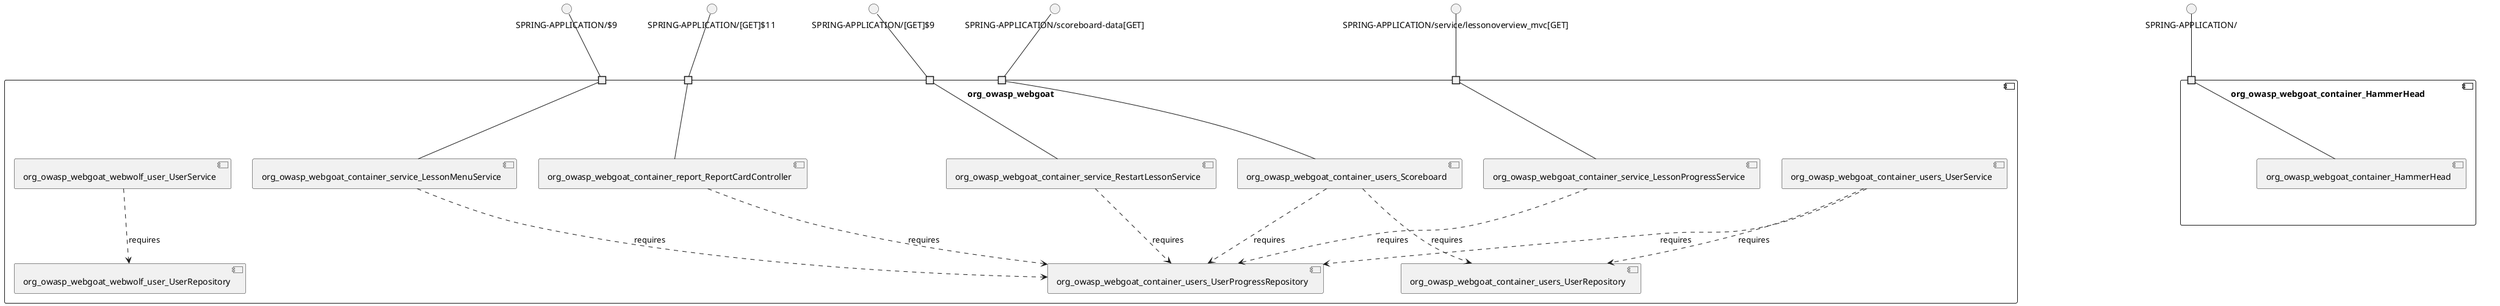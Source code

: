 @startuml
skinparam fixCircleLabelOverlapping true
skinparam componentStyle uml2
component "org_owasp_webgoat\n\n\n\n\n\n" {
[org_owasp_webgoat_container_report_ReportCardController]
[org_owasp_webgoat_container_service_LessonMenuService]
[org_owasp_webgoat_container_users_Scoreboard]
[org_owasp_webgoat_container_users_UserService]
[org_owasp_webgoat_container_users_UserProgressRepository]
[org_owasp_webgoat_webwolf_user_UserService]
[org_owasp_webgoat_container_users_UserRepository]
[org_owasp_webgoat_webwolf_user_UserRepository]
[org_owasp_webgoat_container_service_RestartLessonService]
[org_owasp_webgoat_container_service_LessonProgressService]
portin " " as org_owasp_webgoat_requires_SPRING_APPLICATION_service_lessonoverview_mvc_GET_
portin " " as org_owasp_webgoat_requires_SPRING_APPLICATION_GET_11
portin " " as org_owasp_webgoat_requires_SPRING_APPLICATION_9
portin " " as org_owasp_webgoat_requires_SPRING_APPLICATION_scoreboard_data_GET_
portin " " as org_owasp_webgoat_requires_SPRING_APPLICATION_GET_9
[org_owasp_webgoat_container_report_ReportCardController]..>[org_owasp_webgoat_container_users_UserProgressRepository] : requires
[org_owasp_webgoat_container_service_LessonMenuService]..>[org_owasp_webgoat_container_users_UserProgressRepository] : requires
[org_owasp_webgoat_container_users_Scoreboard]..>[org_owasp_webgoat_container_users_UserProgressRepository] : requires
[org_owasp_webgoat_container_users_UserService]..>[org_owasp_webgoat_container_users_UserRepository] : requires
[org_owasp_webgoat_container_users_UserService]..>[org_owasp_webgoat_container_users_UserProgressRepository] : requires
[org_owasp_webgoat_container_service_LessonProgressService]..>[org_owasp_webgoat_container_users_UserProgressRepository] : requires
[org_owasp_webgoat_container_service_RestartLessonService]..>[org_owasp_webgoat_container_users_UserProgressRepository] : requires
[org_owasp_webgoat_container_users_Scoreboard]..>[org_owasp_webgoat_container_users_UserRepository] : requires
[org_owasp_webgoat_webwolf_user_UserService]..>[org_owasp_webgoat_webwolf_user_UserRepository] : requires
"org_owasp_webgoat_requires_SPRING_APPLICATION_service_lessonoverview_mvc_GET_"--[org_owasp_webgoat_container_service_LessonProgressService]
"org_owasp_webgoat_requires_SPRING_APPLICATION_9"--[org_owasp_webgoat_container_service_LessonMenuService]
"org_owasp_webgoat_requires_SPRING_APPLICATION_GET_11"--[org_owasp_webgoat_container_report_ReportCardController]
"org_owasp_webgoat_requires_SPRING_APPLICATION_scoreboard_data_GET_"--[org_owasp_webgoat_container_users_Scoreboard]
"org_owasp_webgoat_requires_SPRING_APPLICATION_GET_9"--[org_owasp_webgoat_container_service_RestartLessonService]
}
interface "SPRING-APPLICATION/$9" as interface.SPRING_APPLICATION_9
interface.SPRING_APPLICATION_9--"org_owasp_webgoat_requires_SPRING_APPLICATION_9"
interface "SPRING-APPLICATION/[GET]$11" as interface.SPRING_APPLICATION_GET_11
interface.SPRING_APPLICATION_GET_11--"org_owasp_webgoat_requires_SPRING_APPLICATION_GET_11"
interface "SPRING-APPLICATION/[GET]$9" as interface.SPRING_APPLICATION_GET_9
interface.SPRING_APPLICATION_GET_9--"org_owasp_webgoat_requires_SPRING_APPLICATION_GET_9"
interface "SPRING-APPLICATION/scoreboard-data[GET]" as interface.SPRING_APPLICATION_scoreboard_data_GET_
interface.SPRING_APPLICATION_scoreboard_data_GET_--"org_owasp_webgoat_requires_SPRING_APPLICATION_scoreboard_data_GET_"
interface "SPRING-APPLICATION/service/lessonoverview_mvc[GET]" as interface.SPRING_APPLICATION_service_lessonoverview_mvc_GET_
interface.SPRING_APPLICATION_service_lessonoverview_mvc_GET_--"org_owasp_webgoat_requires_SPRING_APPLICATION_service_lessonoverview_mvc_GET_"
component "org_owasp_webgoat_container_HammerHead\n\n\n\n\n\n" {
[org_owasp_webgoat_container_HammerHead]
portin " " as org_owasp_webgoat_container_HammerHead_requires_SPRING_APPLICATION_
"org_owasp_webgoat_container_HammerHead_requires_SPRING_APPLICATION_"--[org_owasp_webgoat_container_HammerHead]
}
interface "SPRING-APPLICATION/" as interface.SPRING_APPLICATION_
interface.SPRING_APPLICATION_--"org_owasp_webgoat_container_HammerHead_requires_SPRING_APPLICATION_"
component "org_owasp_webgoat_container_WebWolfRedirect\n\n\n\n\n\n" {
[org_owasp_webgoat_container_WebWolfRedirect]
portin " " as org_owasp_webgoat_container_WebWolfRedirect_requires_SPRING_APPLICATION_WebWolf_GET_
"org_owasp_webgoat_container_WebWolfRedirect_requires_SPRING_APPLICATION_WebWolf_GET_"--[org_owasp_webgoat_container_WebWolfRedirect]
}
interface "SPRING-APPLICATION/WebWolf[GET]" as interface.SPRING_APPLICATION_WebWolf_GET_
interface.SPRING_APPLICATION_WebWolf_GET_--"org_owasp_webgoat_container_WebWolfRedirect_requires_SPRING_APPLICATION_WebWolf_GET_"
component "org_owasp_webgoat_container_controller_StartLesson\n\n\n\n\n\n" {
[org_owasp_webgoat_container_controller_StartLesson]
portin " " as org_owasp_webgoat_container_controller_StartLesson_requires_SPRING_APPLICATION_GET_5
"org_owasp_webgoat_container_controller_StartLesson_requires_SPRING_APPLICATION_GET_5"--[org_owasp_webgoat_container_controller_StartLesson]
}
interface "SPRING-APPLICATION/[GET]$5" as interface.SPRING_APPLICATION_GET_5
interface.SPRING_APPLICATION_GET_5--"org_owasp_webgoat_container_controller_StartLesson_requires_SPRING_APPLICATION_GET_5"
component "org_owasp_webgoat_container_controller_Welcome\n\n\n\n\n\n" {
[org_owasp_webgoat_container_controller_Welcome]
portin " " as org_owasp_webgoat_container_controller_Welcome_requires_SPRING_APPLICATION_GET_10
"org_owasp_webgoat_container_controller_Welcome_requires_SPRING_APPLICATION_GET_10"--[org_owasp_webgoat_container_controller_Welcome]
}
interface "SPRING-APPLICATION/[GET]$10" as interface.SPRING_APPLICATION_GET_10
interface.SPRING_APPLICATION_GET_10--"org_owasp_webgoat_container_controller_Welcome_requires_SPRING_APPLICATION_GET_10"
component "org_owasp_webgoat_container_service_EnvironmentService\n\n\n\n\n\n" {
[org_owasp_webgoat_container_service_EnvironmentService]
portin " " as org_owasp_webgoat_container_service_EnvironmentService_requires_SPRING_APPLICATION_server_directory_GET_
"org_owasp_webgoat_container_service_EnvironmentService_requires_SPRING_APPLICATION_server_directory_GET_"--[org_owasp_webgoat_container_service_EnvironmentService]
}
interface "SPRING-APPLICATION/server-directory[GET]" as interface.SPRING_APPLICATION_server_directory_GET_
interface.SPRING_APPLICATION_server_directory_GET_--"org_owasp_webgoat_container_service_EnvironmentService_requires_SPRING_APPLICATION_server_directory_GET_"
component "org_owasp_webgoat_container_service_HintService\n\n\n\n\n\n" {
[org_owasp_webgoat_container_service_HintService]
portin " " as org_owasp_webgoat_container_service_HintService_requires_SPRING_APPLICATION_GET_4
"org_owasp_webgoat_container_service_HintService_requires_SPRING_APPLICATION_GET_4"--[org_owasp_webgoat_container_service_HintService]
}
interface "SPRING-APPLICATION/[GET]$4" as interface.SPRING_APPLICATION_GET_4
interface.SPRING_APPLICATION_GET_4--"org_owasp_webgoat_container_service_HintService_requires_SPRING_APPLICATION_GET_4"
component "org_owasp_webgoat_container_service_LabelDebugService\n\n\n\n\n\n" {
[org_owasp_webgoat_container_service_LabelDebugService]
portin " " as org_owasp_webgoat_container_service_LabelDebugService_requires_SPRING_APPLICATION_10
portin " " as org_owasp_webgoat_container_service_LabelDebugService_requires_SPRING_APPLICATION_service_debug_labels_mvc
"org_owasp_webgoat_container_service_LabelDebugService_requires_SPRING_APPLICATION_10"--[org_owasp_webgoat_container_service_LabelDebugService]
"org_owasp_webgoat_container_service_LabelDebugService_requires_SPRING_APPLICATION_service_debug_labels_mvc"--[org_owasp_webgoat_container_service_LabelDebugService]
}
interface "SPRING-APPLICATION/$10" as interface.SPRING_APPLICATION_10
interface.SPRING_APPLICATION_10--"org_owasp_webgoat_container_service_LabelDebugService_requires_SPRING_APPLICATION_10"
interface "SPRING-APPLICATION/service/debug/labels_mvc" as interface.SPRING_APPLICATION_service_debug_labels_mvc
interface.SPRING_APPLICATION_service_debug_labels_mvc--"org_owasp_webgoat_container_service_LabelDebugService_requires_SPRING_APPLICATION_service_debug_labels_mvc"
component "org_owasp_webgoat_container_service_LabelService\n\n\n\n\n\n" {
[org_owasp_webgoat_container_service_LabelService]
portin " " as org_owasp_webgoat_container_service_LabelService_requires_SPRING_APPLICATION_GET_2
"org_owasp_webgoat_container_service_LabelService_requires_SPRING_APPLICATION_GET_2"--[org_owasp_webgoat_container_service_LabelService]
}
interface "SPRING-APPLICATION/[GET]$2" as interface.SPRING_APPLICATION_GET_2
interface.SPRING_APPLICATION_GET_2--"org_owasp_webgoat_container_service_LabelService_requires_SPRING_APPLICATION_GET_2"
component "org_owasp_webgoat_container_service_LessonInfoService\n\n\n\n\n\n" {
[org_owasp_webgoat_container_service_LessonInfoService]
portin " " as org_owasp_webgoat_container_service_LessonInfoService_requires_SPRING_APPLICATION_GET_
"org_owasp_webgoat_container_service_LessonInfoService_requires_SPRING_APPLICATION_GET_"--[org_owasp_webgoat_container_service_LessonInfoService]
}
interface "SPRING-APPLICATION/[GET]" as interface.SPRING_APPLICATION_GET_
interface.SPRING_APPLICATION_GET_--"org_owasp_webgoat_container_service_LessonInfoService_requires_SPRING_APPLICATION_GET_"
component "org_owasp_webgoat_container_service_SessionService\n\n\n\n\n\n" {
[org_owasp_webgoat_container_service_SessionService]
portin " " as org_owasp_webgoat_container_service_SessionService_requires_SPRING_APPLICATION_6
"org_owasp_webgoat_container_service_SessionService_requires_SPRING_APPLICATION_6"--[org_owasp_webgoat_container_service_SessionService]
}
interface "SPRING-APPLICATION/$6" as interface.SPRING_APPLICATION_6
interface.SPRING_APPLICATION_6--"org_owasp_webgoat_container_service_SessionService_requires_SPRING_APPLICATION_6"
component "org_owasp_webgoat_container_users_RegistrationController\n\n\n\n\n\n" {
[org_owasp_webgoat_container_users_RegistrationController]
portin " " as org_owasp_webgoat_container_users_RegistrationController_requires_SPRING_APPLICATION_register_mvc_POST_
portin " " as org_owasp_webgoat_container_users_RegistrationController_requires_SPRING_APPLICATION_login_oauth_mvc_GET_
portin " " as org_owasp_webgoat_container_users_RegistrationController_requires_SPRING_APPLICATION_registration_GET_
"org_owasp_webgoat_container_users_RegistrationController_requires_SPRING_APPLICATION_registration_GET_"--[org_owasp_webgoat_container_users_RegistrationController]
"org_owasp_webgoat_container_users_RegistrationController_requires_SPRING_APPLICATION_register_mvc_POST_"--[org_owasp_webgoat_container_users_RegistrationController]
"org_owasp_webgoat_container_users_RegistrationController_requires_SPRING_APPLICATION_login_oauth_mvc_GET_"--[org_owasp_webgoat_container_users_RegistrationController]
}
interface "SPRING-APPLICATION/login-oauth_mvc[GET]" as interface.SPRING_APPLICATION_login_oauth_mvc_GET_
interface.SPRING_APPLICATION_login_oauth_mvc_GET_--"org_owasp_webgoat_container_users_RegistrationController_requires_SPRING_APPLICATION_login_oauth_mvc_GET_"
interface "SPRING-APPLICATION/register_mvc[POST]" as interface.SPRING_APPLICATION_register_mvc_POST_
interface.SPRING_APPLICATION_register_mvc_POST_--"org_owasp_webgoat_container_users_RegistrationController_requires_SPRING_APPLICATION_register_mvc_POST_"
interface "SPRING-APPLICATION/registration[GET]" as interface.SPRING_APPLICATION_registration_GET_
interface.SPRING_APPLICATION_registration_GET_--"org_owasp_webgoat_container_users_RegistrationController_requires_SPRING_APPLICATION_registration_GET_"
component "org_owasp_webgoat_lessons_authbypass_VerifyAccount\n\n\n\n\n\n" {
[org_owasp_webgoat_lessons_authbypass_VerifyAccount]
portin " " as org_owasp_webgoat_lessons_authbypass_VerifyAccount_requires_SPRING_APPLICATION_POST_4
"org_owasp_webgoat_lessons_authbypass_VerifyAccount_requires_SPRING_APPLICATION_POST_4"--[org_owasp_webgoat_lessons_authbypass_VerifyAccount]
}
interface "SPRING-APPLICATION/[POST]$4" as interface.SPRING_APPLICATION_POST_4
interface.SPRING_APPLICATION_POST_4--"org_owasp_webgoat_lessons_authbypass_VerifyAccount_requires_SPRING_APPLICATION_POST_4"
component "org_owasp_webgoat_lessons_bypassrestrictions_BypassRestrictionsFieldRestrictions\n\n\n\n\n\n" {
[org_owasp_webgoat_lessons_bypassrestrictions_BypassRestrictionsFieldRestrictions]
portin " " as org_owasp_webgoat_lessons_bypassrestrictions_BypassRestrictionsFieldRestrictions_requires_SPRING_APPLICATION_BypassRestrictions_FieldRestrictions_POST_
"org_owasp_webgoat_lessons_bypassrestrictions_BypassRestrictionsFieldRestrictions_requires_SPRING_APPLICATION_BypassRestrictions_FieldRestrictions_POST_"--[org_owasp_webgoat_lessons_bypassrestrictions_BypassRestrictionsFieldRestrictions]
}
interface "SPRING-APPLICATION/BypassRestrictions/FieldRestrictions[POST]" as interface.SPRING_APPLICATION_BypassRestrictions_FieldRestrictions_POST_
interface.SPRING_APPLICATION_BypassRestrictions_FieldRestrictions_POST_--"org_owasp_webgoat_lessons_bypassrestrictions_BypassRestrictionsFieldRestrictions_requires_SPRING_APPLICATION_BypassRestrictions_FieldRestrictions_POST_"
component "org_owasp_webgoat_lessons_bypassrestrictions_BypassRestrictionsFrontendValidation\n\n\n\n\n\n" {
[org_owasp_webgoat_lessons_bypassrestrictions_BypassRestrictionsFrontendValidation]
portin " " as org_owasp_webgoat_lessons_bypassrestrictions_BypassRestrictionsFrontendValidation_requires_SPRING_APPLICATION_BypassRestrictions_frontendValidation_POST_
"org_owasp_webgoat_lessons_bypassrestrictions_BypassRestrictionsFrontendValidation_requires_SPRING_APPLICATION_BypassRestrictions_frontendValidation_POST_"--[org_owasp_webgoat_lessons_bypassrestrictions_BypassRestrictionsFrontendValidation]
}
interface "SPRING-APPLICATION/BypassRestrictions/frontendValidation[POST]" as interface.SPRING_APPLICATION_BypassRestrictions_frontendValidation_POST_
interface.SPRING_APPLICATION_BypassRestrictions_frontendValidation_POST_--"org_owasp_webgoat_lessons_bypassrestrictions_BypassRestrictionsFrontendValidation_requires_SPRING_APPLICATION_BypassRestrictions_frontendValidation_POST_"
component "org_owasp_webgoat_lessons_challenges_FlagController\n\n\n\n\n\n" {
[org_owasp_webgoat_lessons_challenges_FlagController]
portin " " as org_owasp_webgoat_lessons_challenges_FlagController_requires_SPRING_APPLICATION_POST_12
"org_owasp_webgoat_lessons_challenges_FlagController_requires_SPRING_APPLICATION_POST_12"--[org_owasp_webgoat_lessons_challenges_FlagController]
}
interface "SPRING-APPLICATION/[POST]$12" as interface.SPRING_APPLICATION_POST_12
interface.SPRING_APPLICATION_POST_12--"org_owasp_webgoat_lessons_challenges_FlagController_requires_SPRING_APPLICATION_POST_12"
component "org_owasp_webgoat_lessons_challenges_challenge1_Assignment1\n\n\n\n\n\n" {
[org_owasp_webgoat_lessons_challenges_challenge1_Assignment1]
portin " " as org_owasp_webgoat_lessons_challenges_challenge1_Assignment1_requires_SPRING_APPLICATION_challenge_1_POST_
"org_owasp_webgoat_lessons_challenges_challenge1_Assignment1_requires_SPRING_APPLICATION_challenge_1_POST_"--[org_owasp_webgoat_lessons_challenges_challenge1_Assignment1]
}
interface "SPRING-APPLICATION/challenge/1[POST]" as interface.SPRING_APPLICATION_challenge_1_POST_
interface.SPRING_APPLICATION_challenge_1_POST_--"org_owasp_webgoat_lessons_challenges_challenge1_Assignment1_requires_SPRING_APPLICATION_challenge_1_POST_"
component "org_owasp_webgoat_lessons_challenges_challenge1_ImageServlet\n\n\n\n\n\n" {
[org_owasp_webgoat_lessons_challenges_challenge1_ImageServlet]
portin " " as org_owasp_webgoat_lessons_challenges_challenge1_ImageServlet_requires_SPRING_APPLICATION_challenge_logo
"org_owasp_webgoat_lessons_challenges_challenge1_ImageServlet_requires_SPRING_APPLICATION_challenge_logo"--[org_owasp_webgoat_lessons_challenges_challenge1_ImageServlet]
}
interface "SPRING-APPLICATION/challenge/logo" as interface.SPRING_APPLICATION_challenge_logo
interface.SPRING_APPLICATION_challenge_logo--"org_owasp_webgoat_lessons_challenges_challenge1_ImageServlet_requires_SPRING_APPLICATION_challenge_logo"
component "org_owasp_webgoat_lessons_challenges_challenge5_Assignment5\n\n\n\n\n\n" {
[org_owasp_webgoat_lessons_challenges_challenge5_Assignment5]
portin " " as org_owasp_webgoat_lessons_challenges_challenge5_Assignment5_requires_SPRING_APPLICATION_challenge_5_POST_
"org_owasp_webgoat_lessons_challenges_challenge5_Assignment5_requires_SPRING_APPLICATION_challenge_5_POST_"--[org_owasp_webgoat_lessons_challenges_challenge5_Assignment5]
}
interface "SPRING-APPLICATION/challenge/5[POST]" as interface.SPRING_APPLICATION_challenge_5_POST_
interface.SPRING_APPLICATION_challenge_5_POST_--"org_owasp_webgoat_lessons_challenges_challenge5_Assignment5_requires_SPRING_APPLICATION_challenge_5_POST_"
component "org_owasp_webgoat_lessons_challenges_challenge7_Assignment7\n\n\n\n\n\n" {
[org_owasp_webgoat_lessons_challenges_challenge7_Assignment7]
portin " " as org_owasp_webgoat_lessons_challenges_challenge7_Assignment7_requires_SPRING_APPLICATION_challenge_7
"org_owasp_webgoat_lessons_challenges_challenge7_Assignment7_requires_SPRING_APPLICATION_challenge_7"--[org_owasp_webgoat_lessons_challenges_challenge7_Assignment7]
}
interface "SPRING-APPLICATION/challenge/7" as interface.SPRING_APPLICATION_challenge_7
interface.SPRING_APPLICATION_challenge_7--"org_owasp_webgoat_lessons_challenges_challenge7_Assignment7_requires_SPRING_APPLICATION_challenge_7"
component "org_owasp_webgoat_lessons_challenges_challenge8_Assignment8\n\n\n\n\n\n" {
[org_owasp_webgoat_lessons_challenges_challenge8_Assignment8]
portin " " as org_owasp_webgoat_lessons_challenges_challenge8_Assignment8_requires_SPRING_APPLICATION_challenge_8
"org_owasp_webgoat_lessons_challenges_challenge8_Assignment8_requires_SPRING_APPLICATION_challenge_8"--[org_owasp_webgoat_lessons_challenges_challenge8_Assignment8]
}
interface "SPRING-APPLICATION/challenge/8" as interface.SPRING_APPLICATION_challenge_8
interface.SPRING_APPLICATION_challenge_8--"org_owasp_webgoat_lessons_challenges_challenge8_Assignment8_requires_SPRING_APPLICATION_challenge_8"
component "org_owasp_webgoat_lessons_chromedevtools_NetworkDummy\n\n\n\n\n\n" {
[org_owasp_webgoat_lessons_chromedevtools_NetworkDummy]
portin " " as org_owasp_webgoat_lessons_chromedevtools_NetworkDummy_requires_SPRING_APPLICATION_ChromeDevTools_dummy_POST_
"org_owasp_webgoat_lessons_chromedevtools_NetworkDummy_requires_SPRING_APPLICATION_ChromeDevTools_dummy_POST_"--[org_owasp_webgoat_lessons_chromedevtools_NetworkDummy]
}
interface "SPRING-APPLICATION/ChromeDevTools/dummy[POST]" as interface.SPRING_APPLICATION_ChromeDevTools_dummy_POST_
interface.SPRING_APPLICATION_ChromeDevTools_dummy_POST_--"org_owasp_webgoat_lessons_chromedevtools_NetworkDummy_requires_SPRING_APPLICATION_ChromeDevTools_dummy_POST_"
component "org_owasp_webgoat_lessons_chromedevtools_NetworkLesson\n\n\n\n\n\n" {
[org_owasp_webgoat_lessons_chromedevtools_NetworkLesson]
portin " " as org_owasp_webgoat_lessons_chromedevtools_NetworkLesson_requires_SPRING_APPLICATION_ChromeDevTools_network_POST_
portin " " as org_owasp_webgoat_lessons_chromedevtools_NetworkLesson_requires_SPRING_APPLICATION_POST_5
"org_owasp_webgoat_lessons_chromedevtools_NetworkLesson_requires_SPRING_APPLICATION_POST_5"--[org_owasp_webgoat_lessons_chromedevtools_NetworkLesson]
"org_owasp_webgoat_lessons_chromedevtools_NetworkLesson_requires_SPRING_APPLICATION_ChromeDevTools_network_POST_"--[org_owasp_webgoat_lessons_chromedevtools_NetworkLesson]
}
interface "SPRING-APPLICATION/ChromeDevTools/network[POST]" as interface.SPRING_APPLICATION_ChromeDevTools_network_POST_
interface.SPRING_APPLICATION_ChromeDevTools_network_POST_--"org_owasp_webgoat_lessons_chromedevtools_NetworkLesson_requires_SPRING_APPLICATION_ChromeDevTools_network_POST_"
interface "SPRING-APPLICATION/[POST]$5" as interface.SPRING_APPLICATION_POST_5
interface.SPRING_APPLICATION_POST_5--"org_owasp_webgoat_lessons_chromedevtools_NetworkLesson_requires_SPRING_APPLICATION_POST_5"
component "org_owasp_webgoat_lessons_cia_CIAQuiz\n\n\n\n\n\n" {
[org_owasp_webgoat_lessons_cia_CIAQuiz]
portin " " as org_owasp_webgoat_lessons_cia_CIAQuiz_requires_SPRING_APPLICATION_cia_quiz_GET_POST_
"org_owasp_webgoat_lessons_cia_CIAQuiz_requires_SPRING_APPLICATION_cia_quiz_GET_POST_"--[org_owasp_webgoat_lessons_cia_CIAQuiz]
}
interface "SPRING-APPLICATION/cia/quiz[GET,POST]" as interface.SPRING_APPLICATION_cia_quiz_GET_POST_
interface.SPRING_APPLICATION_cia_quiz_GET_POST_--"org_owasp_webgoat_lessons_cia_CIAQuiz_requires_SPRING_APPLICATION_cia_quiz_GET_POST_"
component "org_owasp_webgoat_lessons_clientsidefiltering_ClientSideFilteringAssignment\n\n\n\n\n\n" {
[org_owasp_webgoat_lessons_clientsidefiltering_ClientSideFilteringAssignment]
portin " " as org_owasp_webgoat_lessons_clientsidefiltering_ClientSideFilteringAssignment_requires_SPRING_APPLICATION_clientSideFiltering_attack1_POST_
"org_owasp_webgoat_lessons_clientsidefiltering_ClientSideFilteringAssignment_requires_SPRING_APPLICATION_clientSideFiltering_attack1_POST_"--[org_owasp_webgoat_lessons_clientsidefiltering_ClientSideFilteringAssignment]
}
interface "SPRING-APPLICATION/clientSideFiltering/attack1[POST]" as interface.SPRING_APPLICATION_clientSideFiltering_attack1_POST_
interface.SPRING_APPLICATION_clientSideFiltering_attack1_POST_--"org_owasp_webgoat_lessons_clientsidefiltering_ClientSideFilteringAssignment_requires_SPRING_APPLICATION_clientSideFiltering_attack1_POST_"
component "org_owasp_webgoat_lessons_clientsidefiltering_ClientSideFilteringFreeAssignment\n\n\n\n\n\n" {
[org_owasp_webgoat_lessons_clientsidefiltering_ClientSideFilteringFreeAssignment]
portin " " as org_owasp_webgoat_lessons_clientsidefiltering_ClientSideFilteringFreeAssignment_requires_SPRING_APPLICATION_clientSideFiltering_getItForFree_POST_
"org_owasp_webgoat_lessons_clientsidefiltering_ClientSideFilteringFreeAssignment_requires_SPRING_APPLICATION_clientSideFiltering_getItForFree_POST_"--[org_owasp_webgoat_lessons_clientsidefiltering_ClientSideFilteringFreeAssignment]
}
interface "SPRING-APPLICATION/clientSideFiltering/getItForFree[POST]" as interface.SPRING_APPLICATION_clientSideFiltering_getItForFree_POST_
interface.SPRING_APPLICATION_clientSideFiltering_getItForFree_POST_--"org_owasp_webgoat_lessons_clientsidefiltering_ClientSideFilteringFreeAssignment_requires_SPRING_APPLICATION_clientSideFiltering_getItForFree_POST_"
component "org_owasp_webgoat_lessons_clientsidefiltering_Salaries\n\n\n\n\n\n" {
[org_owasp_webgoat_lessons_clientsidefiltering_Salaries]
portin " " as org_owasp_webgoat_lessons_clientsidefiltering_Salaries_requires_SPRING_APPLICATION_clientSideFiltering_salaries_GET_
"org_owasp_webgoat_lessons_clientsidefiltering_Salaries_requires_SPRING_APPLICATION_clientSideFiltering_salaries_GET_"--[org_owasp_webgoat_lessons_clientsidefiltering_Salaries]
}
interface "SPRING-APPLICATION/clientSideFiltering/salaries[GET]" as interface.SPRING_APPLICATION_clientSideFiltering_salaries_GET_
interface.SPRING_APPLICATION_clientSideFiltering_salaries_GET_--"org_owasp_webgoat_lessons_clientsidefiltering_Salaries_requires_SPRING_APPLICATION_clientSideFiltering_salaries_GET_"
component "org_owasp_webgoat_lessons_clientsidefiltering_ShopEndpoint\n\n\n\n\n\n" {
[org_owasp_webgoat_lessons_clientsidefiltering_ShopEndpoint]
portin " " as org_owasp_webgoat_lessons_clientsidefiltering_ShopEndpoint_requires_SPRING_APPLICATION_clientSideFiltering_challenge_store_coupons_GET_
"org_owasp_webgoat_lessons_clientsidefiltering_ShopEndpoint_requires_SPRING_APPLICATION_clientSideFiltering_challenge_store_coupons_GET_"--[org_owasp_webgoat_lessons_clientsidefiltering_ShopEndpoint]
}
interface "SPRING-APPLICATION/clientSideFiltering/challenge-store/coupons[GET]" as interface.SPRING_APPLICATION_clientSideFiltering_challenge_store_coupons_GET_
interface.SPRING_APPLICATION_clientSideFiltering_challenge_store_coupons_GET_--"org_owasp_webgoat_lessons_clientsidefiltering_ShopEndpoint_requires_SPRING_APPLICATION_clientSideFiltering_challenge_store_coupons_GET_"
component "org_owasp_webgoat_lessons_cryptography_EncodingAssignment\n\n\n\n\n\n" {
[org_owasp_webgoat_lessons_cryptography_EncodingAssignment]
portin " " as org_owasp_webgoat_lessons_cryptography_EncodingAssignment_requires_SPRING_APPLICATION_crypto_encoding_basic_auth_POST_
portin " " as org_owasp_webgoat_lessons_cryptography_EncodingAssignment_requires_SPRING_APPLICATION_GET_14
"org_owasp_webgoat_lessons_cryptography_EncodingAssignment_requires_SPRING_APPLICATION_GET_14"--[org_owasp_webgoat_lessons_cryptography_EncodingAssignment]
"org_owasp_webgoat_lessons_cryptography_EncodingAssignment_requires_SPRING_APPLICATION_crypto_encoding_basic_auth_POST_"--[org_owasp_webgoat_lessons_cryptography_EncodingAssignment]
}
interface "SPRING-APPLICATION/[GET]$14" as interface.SPRING_APPLICATION_GET_14
interface.SPRING_APPLICATION_GET_14--"org_owasp_webgoat_lessons_cryptography_EncodingAssignment_requires_SPRING_APPLICATION_GET_14"
interface "SPRING-APPLICATION/crypto/encoding/basic-auth[POST]" as interface.SPRING_APPLICATION_crypto_encoding_basic_auth_POST_
interface.SPRING_APPLICATION_crypto_encoding_basic_auth_POST_--"org_owasp_webgoat_lessons_cryptography_EncodingAssignment_requires_SPRING_APPLICATION_crypto_encoding_basic_auth_POST_"
component "org_owasp_webgoat_lessons_cryptography_HashingAssignment\n\n\n\n\n\n" {
[org_owasp_webgoat_lessons_cryptography_HashingAssignment]
portin " " as org_owasp_webgoat_lessons_cryptography_HashingAssignment_requires_SPRING_APPLICATION_3
portin " " as org_owasp_webgoat_lessons_cryptography_HashingAssignment_requires_SPRING_APPLICATION_crypto_hashing_POST_
portin " " as org_owasp_webgoat_lessons_cryptography_HashingAssignment_requires_SPRING_APPLICATION_11
"org_owasp_webgoat_lessons_cryptography_HashingAssignment_requires_SPRING_APPLICATION_crypto_hashing_POST_"--[org_owasp_webgoat_lessons_cryptography_HashingAssignment]
"org_owasp_webgoat_lessons_cryptography_HashingAssignment_requires_SPRING_APPLICATION_11"--[org_owasp_webgoat_lessons_cryptography_HashingAssignment]
"org_owasp_webgoat_lessons_cryptography_HashingAssignment_requires_SPRING_APPLICATION_3"--[org_owasp_webgoat_lessons_cryptography_HashingAssignment]
}
interface "SPRING-APPLICATION/$11" as interface.SPRING_APPLICATION_11
interface.SPRING_APPLICATION_11--"org_owasp_webgoat_lessons_cryptography_HashingAssignment_requires_SPRING_APPLICATION_11"
interface "SPRING-APPLICATION/$3" as interface.SPRING_APPLICATION_3
interface.SPRING_APPLICATION_3--"org_owasp_webgoat_lessons_cryptography_HashingAssignment_requires_SPRING_APPLICATION_3"
interface "SPRING-APPLICATION/crypto/hashing[POST]" as interface.SPRING_APPLICATION_crypto_hashing_POST_
interface.SPRING_APPLICATION_crypto_hashing_POST_--"org_owasp_webgoat_lessons_cryptography_HashingAssignment_requires_SPRING_APPLICATION_crypto_hashing_POST_"
component "org_owasp_webgoat_lessons_cryptography_SecureDefaultsAssignment\n\n\n\n\n\n" {
[org_owasp_webgoat_lessons_cryptography_SecureDefaultsAssignment]
portin " " as org_owasp_webgoat_lessons_cryptography_SecureDefaultsAssignment_requires_SPRING_APPLICATION_crypto_secure_defaults_POST_
"org_owasp_webgoat_lessons_cryptography_SecureDefaultsAssignment_requires_SPRING_APPLICATION_crypto_secure_defaults_POST_"--[org_owasp_webgoat_lessons_cryptography_SecureDefaultsAssignment]
}
interface "SPRING-APPLICATION/crypto/secure/defaults[POST]" as interface.SPRING_APPLICATION_crypto_secure_defaults_POST_
interface.SPRING_APPLICATION_crypto_secure_defaults_POST_--"org_owasp_webgoat_lessons_cryptography_SecureDefaultsAssignment_requires_SPRING_APPLICATION_crypto_secure_defaults_POST_"
component "org_owasp_webgoat_lessons_cryptography_SigningAssignment\n\n\n\n\n\n" {
[org_owasp_webgoat_lessons_cryptography_SigningAssignment]
portin " " as org_owasp_webgoat_lessons_cryptography_SigningAssignment_requires_SPRING_APPLICATION_8
portin " " as org_owasp_webgoat_lessons_cryptography_SigningAssignment_requires_SPRING_APPLICATION_crypto_signing_verify_POST_
"org_owasp_webgoat_lessons_cryptography_SigningAssignment_requires_SPRING_APPLICATION_crypto_signing_verify_POST_"--[org_owasp_webgoat_lessons_cryptography_SigningAssignment]
"org_owasp_webgoat_lessons_cryptography_SigningAssignment_requires_SPRING_APPLICATION_8"--[org_owasp_webgoat_lessons_cryptography_SigningAssignment]
}
interface "SPRING-APPLICATION/$8" as interface.SPRING_APPLICATION_8
interface.SPRING_APPLICATION_8--"org_owasp_webgoat_lessons_cryptography_SigningAssignment_requires_SPRING_APPLICATION_8"
interface "SPRING-APPLICATION/crypto/signing/verify[POST]" as interface.SPRING_APPLICATION_crypto_signing_verify_POST_
interface.SPRING_APPLICATION_crypto_signing_verify_POST_--"org_owasp_webgoat_lessons_cryptography_SigningAssignment_requires_SPRING_APPLICATION_crypto_signing_verify_POST_"
component "org_owasp_webgoat_lessons_cryptography_XOREncodingAssignment\n\n\n\n\n\n" {
[org_owasp_webgoat_lessons_cryptography_XOREncodingAssignment]
portin " " as org_owasp_webgoat_lessons_cryptography_XOREncodingAssignment_requires_SPRING_APPLICATION_crypto_encoding_xor_POST_
"org_owasp_webgoat_lessons_cryptography_XOREncodingAssignment_requires_SPRING_APPLICATION_crypto_encoding_xor_POST_"--[org_owasp_webgoat_lessons_cryptography_XOREncodingAssignment]
}
interface "SPRING-APPLICATION/crypto/encoding/xor[POST]" as interface.SPRING_APPLICATION_crypto_encoding_xor_POST_
interface.SPRING_APPLICATION_crypto_encoding_xor_POST_--"org_owasp_webgoat_lessons_cryptography_XOREncodingAssignment_requires_SPRING_APPLICATION_crypto_encoding_xor_POST_"
component "org_owasp_webgoat_lessons_csrf_CSRFConfirmFlag1\n\n\n\n\n\n" {
[org_owasp_webgoat_lessons_csrf_CSRFConfirmFlag1]
portin " " as org_owasp_webgoat_lessons_csrf_CSRFConfirmFlag1_requires_SPRING_APPLICATION_POST_9
"org_owasp_webgoat_lessons_csrf_CSRFConfirmFlag1_requires_SPRING_APPLICATION_POST_9"--[org_owasp_webgoat_lessons_csrf_CSRFConfirmFlag1]
}
interface "SPRING-APPLICATION/[POST]$9" as interface.SPRING_APPLICATION_POST_9
interface.SPRING_APPLICATION_POST_9--"org_owasp_webgoat_lessons_csrf_CSRFConfirmFlag1_requires_SPRING_APPLICATION_POST_9"
component "org_owasp_webgoat_lessons_csrf_CSRFFeedback\n\n\n\n\n\n" {
[org_owasp_webgoat_lessons_csrf_CSRFFeedback]
portin " " as org_owasp_webgoat_lessons_csrf_CSRFFeedback_requires_SPRING_APPLICATION_POST_17
portin " " as org_owasp_webgoat_lessons_csrf_CSRFFeedback_requires_SPRING_APPLICATION_csrf_feedback_message_POST_
"org_owasp_webgoat_lessons_csrf_CSRFFeedback_requires_SPRING_APPLICATION_POST_17"--[org_owasp_webgoat_lessons_csrf_CSRFFeedback]
"org_owasp_webgoat_lessons_csrf_CSRFFeedback_requires_SPRING_APPLICATION_csrf_feedback_message_POST_"--[org_owasp_webgoat_lessons_csrf_CSRFFeedback]
}
interface "SPRING-APPLICATION/[POST]$17" as interface.SPRING_APPLICATION_POST_17
interface.SPRING_APPLICATION_POST_17--"org_owasp_webgoat_lessons_csrf_CSRFFeedback_requires_SPRING_APPLICATION_POST_17"
interface "SPRING-APPLICATION/csrf/feedback/message[POST]" as interface.SPRING_APPLICATION_csrf_feedback_message_POST_
interface.SPRING_APPLICATION_csrf_feedback_message_POST_--"org_owasp_webgoat_lessons_csrf_CSRFFeedback_requires_SPRING_APPLICATION_csrf_feedback_message_POST_"
component "org_owasp_webgoat_lessons_csrf_CSRFGetFlag\n\n\n\n\n\n" {
[org_owasp_webgoat_lessons_csrf_CSRFGetFlag]
portin " " as org_owasp_webgoat_lessons_csrf_CSRFGetFlag_requires_SPRING_APPLICATION_POST_
"org_owasp_webgoat_lessons_csrf_CSRFGetFlag_requires_SPRING_APPLICATION_POST_"--[org_owasp_webgoat_lessons_csrf_CSRFGetFlag]
}
interface "SPRING-APPLICATION/[POST]" as interface.SPRING_APPLICATION_POST_
interface.SPRING_APPLICATION_POST_--"org_owasp_webgoat_lessons_csrf_CSRFGetFlag_requires_SPRING_APPLICATION_POST_"
component "org_owasp_webgoat_lessons_csrf_CSRFLogin\n\n\n\n\n\n" {
[org_owasp_webgoat_lessons_csrf_CSRFLogin]
portin " " as org_owasp_webgoat_lessons_csrf_CSRFLogin_requires_SPRING_APPLICATION_POST_6
"org_owasp_webgoat_lessons_csrf_CSRFLogin_requires_SPRING_APPLICATION_POST_6"--[org_owasp_webgoat_lessons_csrf_CSRFLogin]
}
interface "SPRING-APPLICATION/[POST]$6" as interface.SPRING_APPLICATION_POST_6
interface.SPRING_APPLICATION_POST_6--"org_owasp_webgoat_lessons_csrf_CSRFLogin_requires_SPRING_APPLICATION_POST_6"
component "org_owasp_webgoat_lessons_csrf_ForgedReviews\n\n\n\n\n\n" {
[org_owasp_webgoat_lessons_csrf_ForgedReviews]
portin " " as org_owasp_webgoat_lessons_csrf_ForgedReviews_requires_SPRING_APPLICATION_csrf_review_POST_
portin " " as org_owasp_webgoat_lessons_csrf_ForgedReviews_requires_SPRING_APPLICATION_GET_3
"org_owasp_webgoat_lessons_csrf_ForgedReviews_requires_SPRING_APPLICATION_csrf_review_POST_"--[org_owasp_webgoat_lessons_csrf_ForgedReviews]
"org_owasp_webgoat_lessons_csrf_ForgedReviews_requires_SPRING_APPLICATION_GET_3"--[org_owasp_webgoat_lessons_csrf_ForgedReviews]
}
interface "SPRING-APPLICATION/[GET]$3" as interface.SPRING_APPLICATION_GET_3
interface.SPRING_APPLICATION_GET_3--"org_owasp_webgoat_lessons_csrf_ForgedReviews_requires_SPRING_APPLICATION_GET_3"
interface "SPRING-APPLICATION/csrf/review[POST]" as interface.SPRING_APPLICATION_csrf_review_POST_
interface.SPRING_APPLICATION_csrf_review_POST_--"org_owasp_webgoat_lessons_csrf_ForgedReviews_requires_SPRING_APPLICATION_csrf_review_POST_"
component "org_owasp_webgoat_lessons_deserialization_InsecureDeserializationTask\n\n\n\n\n\n" {
[org_owasp_webgoat_lessons_deserialization_InsecureDeserializationTask]
portin " " as org_owasp_webgoat_lessons_deserialization_InsecureDeserializationTask_requires_SPRING_APPLICATION_InsecureDeserialization_task_POST_
"org_owasp_webgoat_lessons_deserialization_InsecureDeserializationTask_requires_SPRING_APPLICATION_InsecureDeserialization_task_POST_"--[org_owasp_webgoat_lessons_deserialization_InsecureDeserializationTask]
}
interface "SPRING-APPLICATION/InsecureDeserialization/task[POST]" as interface.SPRING_APPLICATION_InsecureDeserialization_task_POST_
interface.SPRING_APPLICATION_InsecureDeserialization_task_POST_--"org_owasp_webgoat_lessons_deserialization_InsecureDeserializationTask_requires_SPRING_APPLICATION_InsecureDeserialization_task_POST_"
component "org_owasp_webgoat_lessons_hijacksession_HijackSessionAssignment\n\n\n\n\n\n" {
[org_owasp_webgoat_lessons_hijacksession_HijackSessionAssignment]
portin " " as org_owasp_webgoat_lessons_hijacksession_HijackSessionAssignment_requires_SPRING_APPLICATION_POST_10
"org_owasp_webgoat_lessons_hijacksession_HijackSessionAssignment_requires_SPRING_APPLICATION_POST_10"--[org_owasp_webgoat_lessons_hijacksession_HijackSessionAssignment]
}
interface "SPRING-APPLICATION/[POST]$10" as interface.SPRING_APPLICATION_POST_10
interface.SPRING_APPLICATION_POST_10--"org_owasp_webgoat_lessons_hijacksession_HijackSessionAssignment_requires_SPRING_APPLICATION_POST_10"
component "org_owasp_webgoat_lessons_htmltampering_HtmlTamperingTask\n\n\n\n\n\n" {
[org_owasp_webgoat_lessons_htmltampering_HtmlTamperingTask]
portin " " as org_owasp_webgoat_lessons_htmltampering_HtmlTamperingTask_requires_SPRING_APPLICATION_HtmlTampering_task_POST_
"org_owasp_webgoat_lessons_htmltampering_HtmlTamperingTask_requires_SPRING_APPLICATION_HtmlTampering_task_POST_"--[org_owasp_webgoat_lessons_htmltampering_HtmlTamperingTask]
}
interface "SPRING-APPLICATION/HtmlTampering/task[POST]" as interface.SPRING_APPLICATION_HtmlTampering_task_POST_
interface.SPRING_APPLICATION_HtmlTampering_task_POST_--"org_owasp_webgoat_lessons_htmltampering_HtmlTamperingTask_requires_SPRING_APPLICATION_HtmlTampering_task_POST_"
component "org_owasp_webgoat_lessons_httpbasics_HttpBasicsLesson\n\n\n\n\n\n" {
[org_owasp_webgoat_lessons_httpbasics_HttpBasicsLesson]
portin " " as org_owasp_webgoat_lessons_httpbasics_HttpBasicsLesson_requires_SPRING_APPLICATION_HttpBasics_attack1_POST_
"org_owasp_webgoat_lessons_httpbasics_HttpBasicsLesson_requires_SPRING_APPLICATION_HttpBasics_attack1_POST_"--[org_owasp_webgoat_lessons_httpbasics_HttpBasicsLesson]
}
interface "SPRING-APPLICATION/HttpBasics/attack1[POST]" as interface.SPRING_APPLICATION_HttpBasics_attack1_POST_
interface.SPRING_APPLICATION_HttpBasics_attack1_POST_--"org_owasp_webgoat_lessons_httpbasics_HttpBasicsLesson_requires_SPRING_APPLICATION_HttpBasics_attack1_POST_"
component "org_owasp_webgoat_lessons_httpbasics_HttpBasicsQuiz\n\n\n\n\n\n" {
[org_owasp_webgoat_lessons_httpbasics_HttpBasicsQuiz]
portin " " as org_owasp_webgoat_lessons_httpbasics_HttpBasicsQuiz_requires_SPRING_APPLICATION_HttpBasics_attack2_POST_
"org_owasp_webgoat_lessons_httpbasics_HttpBasicsQuiz_requires_SPRING_APPLICATION_HttpBasics_attack2_POST_"--[org_owasp_webgoat_lessons_httpbasics_HttpBasicsQuiz]
}
interface "SPRING-APPLICATION/HttpBasics/attack2[POST]" as interface.SPRING_APPLICATION_HttpBasics_attack2_POST_
interface.SPRING_APPLICATION_HttpBasics_attack2_POST_--"org_owasp_webgoat_lessons_httpbasics_HttpBasicsQuiz_requires_SPRING_APPLICATION_HttpBasics_attack2_POST_"
component "org_owasp_webgoat_lessons_httpproxies_HttpBasicsInterceptRequest\n\n\n\n\n\n" {
[org_owasp_webgoat_lessons_httpproxies_HttpBasicsInterceptRequest]
portin " " as org_owasp_webgoat_lessons_httpproxies_HttpBasicsInterceptRequest_requires_SPRING_APPLICATION_2
"org_owasp_webgoat_lessons_httpproxies_HttpBasicsInterceptRequest_requires_SPRING_APPLICATION_2"--[org_owasp_webgoat_lessons_httpproxies_HttpBasicsInterceptRequest]
}
interface "SPRING-APPLICATION/$2" as interface.SPRING_APPLICATION_2
interface.SPRING_APPLICATION_2--"org_owasp_webgoat_lessons_httpproxies_HttpBasicsInterceptRequest_requires_SPRING_APPLICATION_2"
component "org_owasp_webgoat_lessons_idor_IDORDiffAttributes\n\n\n\n\n\n" {
[org_owasp_webgoat_lessons_idor_IDORDiffAttributes]
portin " " as org_owasp_webgoat_lessons_idor_IDORDiffAttributes_requires_SPRING_APPLICATION_IDOR_diff_attributes_POST_
"org_owasp_webgoat_lessons_idor_IDORDiffAttributes_requires_SPRING_APPLICATION_IDOR_diff_attributes_POST_"--[org_owasp_webgoat_lessons_idor_IDORDiffAttributes]
}
interface "SPRING-APPLICATION/IDOR/diff-attributes[POST]" as interface.SPRING_APPLICATION_IDOR_diff_attributes_POST_
interface.SPRING_APPLICATION_IDOR_diff_attributes_POST_--"org_owasp_webgoat_lessons_idor_IDORDiffAttributes_requires_SPRING_APPLICATION_IDOR_diff_attributes_POST_"
component "org_owasp_webgoat_lessons_idor_IDOREditOtherProfile\n\n\n\n\n\n" {
[org_owasp_webgoat_lessons_idor_IDOREditOtherProfile]
portin " " as org_owasp_webgoat_lessons_idor_IDOREditOtherProfile_requires_SPRING_APPLICATION_PUT_
"org_owasp_webgoat_lessons_idor_IDOREditOtherProfile_requires_SPRING_APPLICATION_PUT_"--[org_owasp_webgoat_lessons_idor_IDOREditOtherProfile]
}
interface "SPRING-APPLICATION/[PUT]" as interface.SPRING_APPLICATION_PUT_
interface.SPRING_APPLICATION_PUT_--"org_owasp_webgoat_lessons_idor_IDOREditOtherProfile_requires_SPRING_APPLICATION_PUT_"
component "org_owasp_webgoat_lessons_idor_IDORLogin\n\n\n\n\n\n" {
[org_owasp_webgoat_lessons_idor_IDORLogin]
portin " " as org_owasp_webgoat_lessons_idor_IDORLogin_requires_SPRING_APPLICATION_IDOR_login_POST_
"org_owasp_webgoat_lessons_idor_IDORLogin_requires_SPRING_APPLICATION_IDOR_login_POST_"--[org_owasp_webgoat_lessons_idor_IDORLogin]
}
interface "SPRING-APPLICATION/IDOR/login[POST]" as interface.SPRING_APPLICATION_IDOR_login_POST_
interface.SPRING_APPLICATION_IDOR_login_POST_--"org_owasp_webgoat_lessons_idor_IDORLogin_requires_SPRING_APPLICATION_IDOR_login_POST_"
component "org_owasp_webgoat_lessons_idor_IDORViewOtherProfile\n\n\n\n\n\n" {
[org_owasp_webgoat_lessons_idor_IDORViewOtherProfile]
portin " " as org_owasp_webgoat_lessons_idor_IDORViewOtherProfile_requires_SPRING_APPLICATION_GET_6
"org_owasp_webgoat_lessons_idor_IDORViewOtherProfile_requires_SPRING_APPLICATION_GET_6"--[org_owasp_webgoat_lessons_idor_IDORViewOtherProfile]
}
interface "SPRING-APPLICATION/[GET]$6" as interface.SPRING_APPLICATION_GET_6
interface.SPRING_APPLICATION_GET_6--"org_owasp_webgoat_lessons_idor_IDORViewOtherProfile_requires_SPRING_APPLICATION_GET_6"
component "org_owasp_webgoat_lessons_idor_IDORViewOwnProfile\n\n\n\n\n\n" {
[org_owasp_webgoat_lessons_idor_IDORViewOwnProfile]
portin " " as org_owasp_webgoat_lessons_idor_IDORViewOwnProfile_requires_SPRING_APPLICATION_GET_12
"org_owasp_webgoat_lessons_idor_IDORViewOwnProfile_requires_SPRING_APPLICATION_GET_12"--[org_owasp_webgoat_lessons_idor_IDORViewOwnProfile]
}
interface "SPRING-APPLICATION/[GET]$12" as interface.SPRING_APPLICATION_GET_12
interface.SPRING_APPLICATION_GET_12--"org_owasp_webgoat_lessons_idor_IDORViewOwnProfile_requires_SPRING_APPLICATION_GET_12"
component "org_owasp_webgoat_lessons_idor_IDORViewOwnProfileAltUrl\n\n\n\n\n\n" {
[org_owasp_webgoat_lessons_idor_IDORViewOwnProfileAltUrl]
portin " " as org_owasp_webgoat_lessons_idor_IDORViewOwnProfileAltUrl_requires_SPRING_APPLICATION_IDOR_profile_alt_path_POST_
"org_owasp_webgoat_lessons_idor_IDORViewOwnProfileAltUrl_requires_SPRING_APPLICATION_IDOR_profile_alt_path_POST_"--[org_owasp_webgoat_lessons_idor_IDORViewOwnProfileAltUrl]
}
interface "SPRING-APPLICATION/IDOR/profile/alt-path[POST]" as interface.SPRING_APPLICATION_IDOR_profile_alt_path_POST_
interface.SPRING_APPLICATION_IDOR_profile_alt_path_POST_--"org_owasp_webgoat_lessons_idor_IDORViewOwnProfileAltUrl_requires_SPRING_APPLICATION_IDOR_profile_alt_path_POST_"
component "org_owasp_webgoat_lessons_insecurelogin_InsecureLoginTask\n\n\n\n\n\n" {
[org_owasp_webgoat_lessons_insecurelogin_InsecureLoginTask]
portin " " as org_owasp_webgoat_lessons_insecurelogin_InsecureLoginTask_requires_SPRING_APPLICATION_InsecureLogin
"org_owasp_webgoat_lessons_insecurelogin_InsecureLoginTask_requires_SPRING_APPLICATION_InsecureLogin"--[org_owasp_webgoat_lessons_insecurelogin_InsecureLoginTask]
}
interface "SPRING-APPLICATION/InsecureLogin" as interface.SPRING_APPLICATION_InsecureLogin
interface.SPRING_APPLICATION_InsecureLogin--"org_owasp_webgoat_lessons_insecurelogin_InsecureLoginTask_requires_SPRING_APPLICATION_InsecureLogin"
component "org_owasp_webgoat_lessons_jwt_JWTDecodeEndpoint\n\n\n\n\n\n" {
[org_owasp_webgoat_lessons_jwt_JWTDecodeEndpoint]
portin " " as org_owasp_webgoat_lessons_jwt_JWTDecodeEndpoint_requires_SPRING_APPLICATION_JWT_decode_POST_
"org_owasp_webgoat_lessons_jwt_JWTDecodeEndpoint_requires_SPRING_APPLICATION_JWT_decode_POST_"--[org_owasp_webgoat_lessons_jwt_JWTDecodeEndpoint]
}
interface "SPRING-APPLICATION/JWT/decode[POST]" as interface.SPRING_APPLICATION_JWT_decode_POST_
interface.SPRING_APPLICATION_JWT_decode_POST_--"org_owasp_webgoat_lessons_jwt_JWTDecodeEndpoint_requires_SPRING_APPLICATION_JWT_decode_POST_"
component "org_owasp_webgoat_lessons_jwt_JWTQuiz\n\n\n\n\n\n" {
[org_owasp_webgoat_lessons_jwt_JWTQuiz]
portin " " as org_owasp_webgoat_lessons_jwt_JWTQuiz_requires_SPRING_APPLICATION_JWT_quiz_GET_POST_
"org_owasp_webgoat_lessons_jwt_JWTQuiz_requires_SPRING_APPLICATION_JWT_quiz_GET_POST_"--[org_owasp_webgoat_lessons_jwt_JWTQuiz]
}
interface "SPRING-APPLICATION/JWT/quiz[GET,POST]" as interface.SPRING_APPLICATION_JWT_quiz_GET_POST_
interface.SPRING_APPLICATION_JWT_quiz_GET_POST_--"org_owasp_webgoat_lessons_jwt_JWTQuiz_requires_SPRING_APPLICATION_JWT_quiz_GET_POST_"
component "org_owasp_webgoat_lessons_jwt_JWTRefreshEndpoint\n\n\n\n\n\n" {
[org_owasp_webgoat_lessons_jwt_JWTRefreshEndpoint]
portin " " as org_owasp_webgoat_lessons_jwt_JWTRefreshEndpoint_requires_SPRING_APPLICATION_JWT_refresh
"org_owasp_webgoat_lessons_jwt_JWTRefreshEndpoint_requires_SPRING_APPLICATION_JWT_refresh"--[org_owasp_webgoat_lessons_jwt_JWTRefreshEndpoint]
}
interface "SPRING-APPLICATION/JWT/refresh" as interface.SPRING_APPLICATION_JWT_refresh
interface.SPRING_APPLICATION_JWT_refresh--"org_owasp_webgoat_lessons_jwt_JWTRefreshEndpoint_requires_SPRING_APPLICATION_JWT_refresh"
component "org_owasp_webgoat_lessons_jwt_JWTSecretKeyEndpoint\n\n\n\n\n\n" {
[org_owasp_webgoat_lessons_jwt_JWTSecretKeyEndpoint]
portin " " as org_owasp_webgoat_lessons_jwt_JWTSecretKeyEndpoint_requires_SPRING_APPLICATION_JWT_secret_POST_
portin " " as org_owasp_webgoat_lessons_jwt_JWTSecretKeyEndpoint_requires_SPRING_APPLICATION_4
"org_owasp_webgoat_lessons_jwt_JWTSecretKeyEndpoint_requires_SPRING_APPLICATION_JWT_secret_POST_"--[org_owasp_webgoat_lessons_jwt_JWTSecretKeyEndpoint]
"org_owasp_webgoat_lessons_jwt_JWTSecretKeyEndpoint_requires_SPRING_APPLICATION_4"--[org_owasp_webgoat_lessons_jwt_JWTSecretKeyEndpoint]
}
interface "SPRING-APPLICATION/$4" as interface.SPRING_APPLICATION_4
interface.SPRING_APPLICATION_4--"org_owasp_webgoat_lessons_jwt_JWTSecretKeyEndpoint_requires_SPRING_APPLICATION_4"
interface "SPRING-APPLICATION/JWT/secret[POST]" as interface.SPRING_APPLICATION_JWT_secret_POST_
interface.SPRING_APPLICATION_JWT_secret_POST_--"org_owasp_webgoat_lessons_jwt_JWTSecretKeyEndpoint_requires_SPRING_APPLICATION_JWT_secret_POST_"
component "org_owasp_webgoat_lessons_jwt_JWTVotesEndpoint\n\n\n\n\n\n" {
[org_owasp_webgoat_lessons_jwt_JWTVotesEndpoint]
portin " " as org_owasp_webgoat_lessons_jwt_JWTVotesEndpoint_requires_SPRING_APPLICATION_JWT_votings
"org_owasp_webgoat_lessons_jwt_JWTVotesEndpoint_requires_SPRING_APPLICATION_JWT_votings"--[org_owasp_webgoat_lessons_jwt_JWTVotesEndpoint]
}
interface "SPRING-APPLICATION/JWT/votings" as interface.SPRING_APPLICATION_JWT_votings
interface.SPRING_APPLICATION_JWT_votings--"org_owasp_webgoat_lessons_jwt_JWTVotesEndpoint_requires_SPRING_APPLICATION_JWT_votings"
component "org_owasp_webgoat_lessons_jwt_claimmisuse_JWTHeaderJKUEndpoint\n\n\n\n\n\n" {
[org_owasp_webgoat_lessons_jwt_claimmisuse_JWTHeaderJKUEndpoint]
portin " " as org_owasp_webgoat_lessons_jwt_claimmisuse_JWTHeaderJKUEndpoint_requires_SPRING_APPLICATION_JWT_jku
"org_owasp_webgoat_lessons_jwt_claimmisuse_JWTHeaderJKUEndpoint_requires_SPRING_APPLICATION_JWT_jku"--[org_owasp_webgoat_lessons_jwt_claimmisuse_JWTHeaderJKUEndpoint]
}
interface "SPRING-APPLICATION/JWT/jku" as interface.SPRING_APPLICATION_JWT_jku
interface.SPRING_APPLICATION_JWT_jku--"org_owasp_webgoat_lessons_jwt_claimmisuse_JWTHeaderJKUEndpoint_requires_SPRING_APPLICATION_JWT_jku"
component "org_owasp_webgoat_lessons_jwt_claimmisuse_JWTHeaderKIDEndpoint\n\n\n\n\n\n" {
[org_owasp_webgoat_lessons_jwt_claimmisuse_JWTHeaderKIDEndpoint]
portin " " as org_owasp_webgoat_lessons_jwt_claimmisuse_JWTHeaderKIDEndpoint_requires_SPRING_APPLICATION_JWT_kid
"org_owasp_webgoat_lessons_jwt_claimmisuse_JWTHeaderKIDEndpoint_requires_SPRING_APPLICATION_JWT_kid"--[org_owasp_webgoat_lessons_jwt_claimmisuse_JWTHeaderKIDEndpoint]
}
interface "SPRING-APPLICATION/JWT/kid" as interface.SPRING_APPLICATION_JWT_kid
interface.SPRING_APPLICATION_JWT_kid--"org_owasp_webgoat_lessons_jwt_claimmisuse_JWTHeaderKIDEndpoint_requires_SPRING_APPLICATION_JWT_kid"
component "org_owasp_webgoat_lessons_lessontemplate_SampleAttack\n\n\n\n\n\n" {
[org_owasp_webgoat_lessons_lessontemplate_SampleAttack]
portin " " as org_owasp_webgoat_lessons_lessontemplate_SampleAttack_requires_SPRING_APPLICATION_lesson_template
"org_owasp_webgoat_lessons_lessontemplate_SampleAttack_requires_SPRING_APPLICATION_lesson_template"--[org_owasp_webgoat_lessons_lessontemplate_SampleAttack]
}
interface "SPRING-APPLICATION/lesson-template" as interface.SPRING_APPLICATION_lesson_template
interface.SPRING_APPLICATION_lesson_template--"org_owasp_webgoat_lessons_lessontemplate_SampleAttack_requires_SPRING_APPLICATION_lesson_template"
component "org_owasp_webgoat_lessons_logging_LogBleedingTask\n\n\n\n\n\n" {
[org_owasp_webgoat_lessons_logging_LogBleedingTask]
portin " " as org_owasp_webgoat_lessons_logging_LogBleedingTask_requires_SPRING_APPLICATION_LogSpoofing_log_bleeding_POST_
"org_owasp_webgoat_lessons_logging_LogBleedingTask_requires_SPRING_APPLICATION_LogSpoofing_log_bleeding_POST_"--[org_owasp_webgoat_lessons_logging_LogBleedingTask]
}
interface "SPRING-APPLICATION/LogSpoofing/log-bleeding[POST]" as interface.SPRING_APPLICATION_LogSpoofing_log_bleeding_POST_
interface.SPRING_APPLICATION_LogSpoofing_log_bleeding_POST_--"org_owasp_webgoat_lessons_logging_LogBleedingTask_requires_SPRING_APPLICATION_LogSpoofing_log_bleeding_POST_"
component "org_owasp_webgoat_lessons_logging_LogSpoofingTask\n\n\n\n\n\n" {
[org_owasp_webgoat_lessons_logging_LogSpoofingTask]
portin " " as org_owasp_webgoat_lessons_logging_LogSpoofingTask_requires_SPRING_APPLICATION_LogSpoofing_log_spoofing_POST_
"org_owasp_webgoat_lessons_logging_LogSpoofingTask_requires_SPRING_APPLICATION_LogSpoofing_log_spoofing_POST_"--[org_owasp_webgoat_lessons_logging_LogSpoofingTask]
}
interface "SPRING-APPLICATION/LogSpoofing/log-spoofing[POST]" as interface.SPRING_APPLICATION_LogSpoofing_log_spoofing_POST_
interface.SPRING_APPLICATION_LogSpoofing_log_spoofing_POST_--"org_owasp_webgoat_lessons_logging_LogSpoofingTask_requires_SPRING_APPLICATION_LogSpoofing_log_spoofing_POST_"
component "org_owasp_webgoat_lessons_missingac_MissingFunctionACHiddenMenus\n\n\n\n\n\n" {
[org_owasp_webgoat_lessons_missingac_MissingFunctionACHiddenMenus]
portin " " as org_owasp_webgoat_lessons_missingac_MissingFunctionACHiddenMenus_requires_SPRING_APPLICATION_POST_18
"org_owasp_webgoat_lessons_missingac_MissingFunctionACHiddenMenus_requires_SPRING_APPLICATION_POST_18"--[org_owasp_webgoat_lessons_missingac_MissingFunctionACHiddenMenus]
}
interface "SPRING-APPLICATION/[POST]$18" as interface.SPRING_APPLICATION_POST_18
interface.SPRING_APPLICATION_POST_18--"org_owasp_webgoat_lessons_missingac_MissingFunctionACHiddenMenus_requires_SPRING_APPLICATION_POST_18"
component "org_owasp_webgoat_lessons_missingac_MissingFunctionACUsers\n\n\n\n\n\n" {
[org_owasp_webgoat_lessons_missingac_MissingFunctionACUsers]
portin " " as org_owasp_webgoat_lessons_missingac_MissingFunctionACUsers_requires_SPRING_APPLICATION_GET_7
portin " " as org_owasp_webgoat_lessons_missingac_MissingFunctionACUsers_requires_SPRING_APPLICATION_POST_8
"org_owasp_webgoat_lessons_missingac_MissingFunctionACUsers_requires_SPRING_APPLICATION_GET_7"--[org_owasp_webgoat_lessons_missingac_MissingFunctionACUsers]
"org_owasp_webgoat_lessons_missingac_MissingFunctionACUsers_requires_SPRING_APPLICATION_POST_8"--[org_owasp_webgoat_lessons_missingac_MissingFunctionACUsers]
}
interface "SPRING-APPLICATION/[GET]$7" as interface.SPRING_APPLICATION_GET_7
interface.SPRING_APPLICATION_GET_7--"org_owasp_webgoat_lessons_missingac_MissingFunctionACUsers_requires_SPRING_APPLICATION_GET_7"
interface "SPRING-APPLICATION/[POST]$8" as interface.SPRING_APPLICATION_POST_8
interface.SPRING_APPLICATION_POST_8--"org_owasp_webgoat_lessons_missingac_MissingFunctionACUsers_requires_SPRING_APPLICATION_POST_8"
component "org_owasp_webgoat_lessons_missingac_MissingFunctionACYourHash\n\n\n\n\n\n" {
[org_owasp_webgoat_lessons_missingac_MissingFunctionACYourHash]
portin " " as org_owasp_webgoat_lessons_missingac_MissingFunctionACYourHash_requires_SPRING_APPLICATION_POST_15
"org_owasp_webgoat_lessons_missingac_MissingFunctionACYourHash_requires_SPRING_APPLICATION_POST_15"--[org_owasp_webgoat_lessons_missingac_MissingFunctionACYourHash]
}
interface "SPRING-APPLICATION/[POST]$15" as interface.SPRING_APPLICATION_POST_15
interface.SPRING_APPLICATION_POST_15--"org_owasp_webgoat_lessons_missingac_MissingFunctionACYourHash_requires_SPRING_APPLICATION_POST_15"
component "org_owasp_webgoat_lessons_missingac_MissingFunctionACYourHashAdmin\n\n\n\n\n\n" {
[org_owasp_webgoat_lessons_missingac_MissingFunctionACYourHashAdmin]
portin " " as org_owasp_webgoat_lessons_missingac_MissingFunctionACYourHashAdmin_requires_SPRING_APPLICATION_POST_3
"org_owasp_webgoat_lessons_missingac_MissingFunctionACYourHashAdmin_requires_SPRING_APPLICATION_POST_3"--[org_owasp_webgoat_lessons_missingac_MissingFunctionACYourHashAdmin]
}
interface "SPRING-APPLICATION/[POST]$3" as interface.SPRING_APPLICATION_POST_3
interface.SPRING_APPLICATION_POST_3--"org_owasp_webgoat_lessons_missingac_MissingFunctionACYourHashAdmin_requires_SPRING_APPLICATION_POST_3"
component "org_owasp_webgoat_lessons_passwordreset_QuestionsAssignment\n\n\n\n\n\n" {
[org_owasp_webgoat_lessons_passwordreset_QuestionsAssignment]
portin " " as org_owasp_webgoat_lessons_passwordreset_QuestionsAssignment_requires_SPRING_APPLICATION_POST_14
"org_owasp_webgoat_lessons_passwordreset_QuestionsAssignment_requires_SPRING_APPLICATION_POST_14"--[org_owasp_webgoat_lessons_passwordreset_QuestionsAssignment]
}
interface "SPRING-APPLICATION/[POST]$14" as interface.SPRING_APPLICATION_POST_14
interface.SPRING_APPLICATION_POST_14--"org_owasp_webgoat_lessons_passwordreset_QuestionsAssignment_requires_SPRING_APPLICATION_POST_14"
component "org_owasp_webgoat_lessons_passwordreset_ResetLinkAssignment\n\n\n\n\n\n" {
[org_owasp_webgoat_lessons_passwordreset_ResetLinkAssignment]
portin " " as org_owasp_webgoat_lessons_passwordreset_ResetLinkAssignment_requires_SPRING_APPLICATION_PasswordReset_reset
"org_owasp_webgoat_lessons_passwordreset_ResetLinkAssignment_requires_SPRING_APPLICATION_PasswordReset_reset"--[org_owasp_webgoat_lessons_passwordreset_ResetLinkAssignment]
}
interface "SPRING-APPLICATION/PasswordReset/reset" as interface.SPRING_APPLICATION_PasswordReset_reset
interface.SPRING_APPLICATION_PasswordReset_reset--"org_owasp_webgoat_lessons_passwordreset_ResetLinkAssignment_requires_SPRING_APPLICATION_PasswordReset_reset"
component "org_owasp_webgoat_lessons_passwordreset_ResetLinkAssignmentForgotPassword\n\n\n\n\n\n" {
[org_owasp_webgoat_lessons_passwordreset_ResetLinkAssignmentForgotPassword]
portin " " as org_owasp_webgoat_lessons_passwordreset_ResetLinkAssignmentForgotPassword_requires_SPRING_APPLICATION_PasswordReset_ForgotPassword_create_password_reset_link_POST_
"org_owasp_webgoat_lessons_passwordreset_ResetLinkAssignmentForgotPassword_requires_SPRING_APPLICATION_PasswordReset_ForgotPassword_create_password_reset_link_POST_"--[org_owasp_webgoat_lessons_passwordreset_ResetLinkAssignmentForgotPassword]
}
interface "SPRING-APPLICATION/PasswordReset/ForgotPassword/create-password-reset-link[POST]" as interface.SPRING_APPLICATION_PasswordReset_ForgotPassword_create_password_reset_link_POST_
interface.SPRING_APPLICATION_PasswordReset_ForgotPassword_create_password_reset_link_POST_--"org_owasp_webgoat_lessons_passwordreset_ResetLinkAssignmentForgotPassword_requires_SPRING_APPLICATION_PasswordReset_ForgotPassword_create_password_reset_link_POST_"
component "org_owasp_webgoat_lessons_passwordreset_SecurityQuestionAssignment\n\n\n\n\n\n" {
[org_owasp_webgoat_lessons_passwordreset_SecurityQuestionAssignment]
portin " " as org_owasp_webgoat_lessons_passwordreset_SecurityQuestionAssignment_requires_SPRING_APPLICATION_PasswordReset_SecurityQuestions_POST_
"org_owasp_webgoat_lessons_passwordreset_SecurityQuestionAssignment_requires_SPRING_APPLICATION_PasswordReset_SecurityQuestions_POST_"--[org_owasp_webgoat_lessons_passwordreset_SecurityQuestionAssignment]
}
interface "SPRING-APPLICATION/PasswordReset/SecurityQuestions[POST]" as interface.SPRING_APPLICATION_PasswordReset_SecurityQuestions_POST_
interface.SPRING_APPLICATION_PasswordReset_SecurityQuestions_POST_--"org_owasp_webgoat_lessons_passwordreset_SecurityQuestionAssignment_requires_SPRING_APPLICATION_PasswordReset_SecurityQuestions_POST_"
component "org_owasp_webgoat_lessons_passwordreset_SimpleMailAssignment\n\n\n\n\n\n" {
[org_owasp_webgoat_lessons_passwordreset_SimpleMailAssignment]
portin " " as org_owasp_webgoat_lessons_passwordreset_SimpleMailAssignment_requires_SPRING_APPLICATION_POST_7
portin " " as org_owasp_webgoat_lessons_passwordreset_SimpleMailAssignment_requires_SPRING_APPLICATION_PasswordReset_simple_mail_reset_POST_
"org_owasp_webgoat_lessons_passwordreset_SimpleMailAssignment_requires_SPRING_APPLICATION_POST_7"--[org_owasp_webgoat_lessons_passwordreset_SimpleMailAssignment]
"org_owasp_webgoat_lessons_passwordreset_SimpleMailAssignment_requires_SPRING_APPLICATION_PasswordReset_simple_mail_reset_POST_"--[org_owasp_webgoat_lessons_passwordreset_SimpleMailAssignment]
}
interface "SPRING-APPLICATION/[POST]$7" as interface.SPRING_APPLICATION_POST_7
interface.SPRING_APPLICATION_POST_7--"org_owasp_webgoat_lessons_passwordreset_SimpleMailAssignment_requires_SPRING_APPLICATION_POST_7"
interface "SPRING-APPLICATION/PasswordReset/simple-mail/reset[POST]" as interface.SPRING_APPLICATION_PasswordReset_simple_mail_reset_POST_
interface.SPRING_APPLICATION_PasswordReset_simple_mail_reset_POST_--"org_owasp_webgoat_lessons_passwordreset_SimpleMailAssignment_requires_SPRING_APPLICATION_PasswordReset_simple_mail_reset_POST_"
component "org_owasp_webgoat_lessons_pathtraversal_ProfileUpload\n\n\n\n\n\n" {
[org_owasp_webgoat_lessons_pathtraversal_ProfileUpload]
portin " " as org_owasp_webgoat_lessons_pathtraversal_ProfileUpload_requires_SPRING_APPLICATION_PathTraversal_profile_upload_POST_
portin " " as org_owasp_webgoat_lessons_pathtraversal_ProfileUpload_requires_SPRING_APPLICATION_PathTraversal_profile_picture_GET_
"org_owasp_webgoat_lessons_pathtraversal_ProfileUpload_requires_SPRING_APPLICATION_PathTraversal_profile_upload_POST_"--[org_owasp_webgoat_lessons_pathtraversal_ProfileUpload]
"org_owasp_webgoat_lessons_pathtraversal_ProfileUpload_requires_SPRING_APPLICATION_PathTraversal_profile_picture_GET_"--[org_owasp_webgoat_lessons_pathtraversal_ProfileUpload]
}
interface "SPRING-APPLICATION/PathTraversal/profile-picture[GET]" as interface.SPRING_APPLICATION_PathTraversal_profile_picture_GET_
interface.SPRING_APPLICATION_PathTraversal_profile_picture_GET_--"org_owasp_webgoat_lessons_pathtraversal_ProfileUpload_requires_SPRING_APPLICATION_PathTraversal_profile_picture_GET_"
interface "SPRING-APPLICATION/PathTraversal/profile-upload[POST]" as interface.SPRING_APPLICATION_PathTraversal_profile_upload_POST_
interface.SPRING_APPLICATION_PathTraversal_profile_upload_POST_--"org_owasp_webgoat_lessons_pathtraversal_ProfileUpload_requires_SPRING_APPLICATION_PathTraversal_profile_upload_POST_"
component "org_owasp_webgoat_lessons_pathtraversal_ProfileUploadFix\n\n\n\n\n\n" {
[org_owasp_webgoat_lessons_pathtraversal_ProfileUploadFix]
portin " " as org_owasp_webgoat_lessons_pathtraversal_ProfileUploadFix_requires_SPRING_APPLICATION_PathTraversal_profile_upload_fix_POST_
portin " " as org_owasp_webgoat_lessons_pathtraversal_ProfileUploadFix_requires_SPRING_APPLICATION_PathTraversal_profile_picture_fix_GET_
"org_owasp_webgoat_lessons_pathtraversal_ProfileUploadFix_requires_SPRING_APPLICATION_PathTraversal_profile_upload_fix_POST_"--[org_owasp_webgoat_lessons_pathtraversal_ProfileUploadFix]
"org_owasp_webgoat_lessons_pathtraversal_ProfileUploadFix_requires_SPRING_APPLICATION_PathTraversal_profile_picture_fix_GET_"--[org_owasp_webgoat_lessons_pathtraversal_ProfileUploadFix]
}
interface "SPRING-APPLICATION/PathTraversal/profile-picture-fix[GET]" as interface.SPRING_APPLICATION_PathTraversal_profile_picture_fix_GET_
interface.SPRING_APPLICATION_PathTraversal_profile_picture_fix_GET_--"org_owasp_webgoat_lessons_pathtraversal_ProfileUploadFix_requires_SPRING_APPLICATION_PathTraversal_profile_picture_fix_GET_"
interface "SPRING-APPLICATION/PathTraversal/profile-upload-fix[POST]" as interface.SPRING_APPLICATION_PathTraversal_profile_upload_fix_POST_
interface.SPRING_APPLICATION_PathTraversal_profile_upload_fix_POST_--"org_owasp_webgoat_lessons_pathtraversal_ProfileUploadFix_requires_SPRING_APPLICATION_PathTraversal_profile_upload_fix_POST_"
component "org_owasp_webgoat_lessons_pathtraversal_ProfileUploadRemoveUserInput\n\n\n\n\n\n" {
[org_owasp_webgoat_lessons_pathtraversal_ProfileUploadRemoveUserInput]
portin " " as org_owasp_webgoat_lessons_pathtraversal_ProfileUploadRemoveUserInput_requires_SPRING_APPLICATION_PathTraversal_profile_upload_remove_user_input_POST_
"org_owasp_webgoat_lessons_pathtraversal_ProfileUploadRemoveUserInput_requires_SPRING_APPLICATION_PathTraversal_profile_upload_remove_user_input_POST_"--[org_owasp_webgoat_lessons_pathtraversal_ProfileUploadRemoveUserInput]
}
interface "SPRING-APPLICATION/PathTraversal/profile-upload-remove-user-input[POST]" as interface.SPRING_APPLICATION_PathTraversal_profile_upload_remove_user_input_POST_
interface.SPRING_APPLICATION_PathTraversal_profile_upload_remove_user_input_POST_--"org_owasp_webgoat_lessons_pathtraversal_ProfileUploadRemoveUserInput_requires_SPRING_APPLICATION_PathTraversal_profile_upload_remove_user_input_POST_"
component "org_owasp_webgoat_lessons_pathtraversal_ProfileUploadRetrieval\n\n\n\n\n\n" {
[org_owasp_webgoat_lessons_pathtraversal_ProfileUploadRetrieval]
portin " " as org_owasp_webgoat_lessons_pathtraversal_ProfileUploadRetrieval_requires_SPRING_APPLICATION_PathTraversal_random_POST_
portin " " as org_owasp_webgoat_lessons_pathtraversal_ProfileUploadRetrieval_requires_SPRING_APPLICATION_PathTraversal_random_picture_GET_
"org_owasp_webgoat_lessons_pathtraversal_ProfileUploadRetrieval_requires_SPRING_APPLICATION_PathTraversal_random_POST_"--[org_owasp_webgoat_lessons_pathtraversal_ProfileUploadRetrieval]
"org_owasp_webgoat_lessons_pathtraversal_ProfileUploadRetrieval_requires_SPRING_APPLICATION_PathTraversal_random_picture_GET_"--[org_owasp_webgoat_lessons_pathtraversal_ProfileUploadRetrieval]
}
interface "SPRING-APPLICATION/PathTraversal/random[POST]" as interface.SPRING_APPLICATION_PathTraversal_random_POST_
interface.SPRING_APPLICATION_PathTraversal_random_POST_--"org_owasp_webgoat_lessons_pathtraversal_ProfileUploadRetrieval_requires_SPRING_APPLICATION_PathTraversal_random_POST_"
interface "SPRING-APPLICATION/PathTraversal/random-picture[GET]" as interface.SPRING_APPLICATION_PathTraversal_random_picture_GET_
interface.SPRING_APPLICATION_PathTraversal_random_picture_GET_--"org_owasp_webgoat_lessons_pathtraversal_ProfileUploadRetrieval_requires_SPRING_APPLICATION_PathTraversal_random_picture_GET_"
component "org_owasp_webgoat_lessons_pathtraversal_ProfileZipSlip\n\n\n\n\n\n" {
[org_owasp_webgoat_lessons_pathtraversal_ProfileZipSlip]
portin " " as org_owasp_webgoat_lessons_pathtraversal_ProfileZipSlip_requires_SPRING_APPLICATION_PathTraversal_zip_slip
"org_owasp_webgoat_lessons_pathtraversal_ProfileZipSlip_requires_SPRING_APPLICATION_PathTraversal_zip_slip"--[org_owasp_webgoat_lessons_pathtraversal_ProfileZipSlip]
}
interface "SPRING-APPLICATION/PathTraversal/zip-slip" as interface.SPRING_APPLICATION_PathTraversal_zip_slip
interface.SPRING_APPLICATION_PathTraversal_zip_slip--"org_owasp_webgoat_lessons_pathtraversal_ProfileZipSlip_requires_SPRING_APPLICATION_PathTraversal_zip_slip"
component "org_owasp_webgoat_lessons_securepasswords_SecurePasswordsAssignment\n\n\n\n\n\n" {
[org_owasp_webgoat_lessons_securepasswords_SecurePasswordsAssignment]
portin " " as org_owasp_webgoat_lessons_securepasswords_SecurePasswordsAssignment_requires_SPRING_APPLICATION_SecurePasswords_assignment_POST_
"org_owasp_webgoat_lessons_securepasswords_SecurePasswordsAssignment_requires_SPRING_APPLICATION_SecurePasswords_assignment_POST_"--[org_owasp_webgoat_lessons_securepasswords_SecurePasswordsAssignment]
}
interface "SPRING-APPLICATION/SecurePasswords/assignment[POST]" as interface.SPRING_APPLICATION_SecurePasswords_assignment_POST_
interface.SPRING_APPLICATION_SecurePasswords_assignment_POST_--"org_owasp_webgoat_lessons_securepasswords_SecurePasswordsAssignment_requires_SPRING_APPLICATION_SecurePasswords_assignment_POST_"
component "org_owasp_webgoat_lessons_spoofcookie_SpoofCookieAssignment\n\n\n\n\n\n" {
[org_owasp_webgoat_lessons_spoofcookie_SpoofCookieAssignment]
portin " " as org_owasp_webgoat_lessons_spoofcookie_SpoofCookieAssignment_requires_SPRING_APPLICATION_GET_8
portin " " as org_owasp_webgoat_lessons_spoofcookie_SpoofCookieAssignment_requires_SPRING_APPLICATION_POST_13
"org_owasp_webgoat_lessons_spoofcookie_SpoofCookieAssignment_requires_SPRING_APPLICATION_POST_13"--[org_owasp_webgoat_lessons_spoofcookie_SpoofCookieAssignment]
"org_owasp_webgoat_lessons_spoofcookie_SpoofCookieAssignment_requires_SPRING_APPLICATION_GET_8"--[org_owasp_webgoat_lessons_spoofcookie_SpoofCookieAssignment]
}
interface "SPRING-APPLICATION/[GET]$8" as interface.SPRING_APPLICATION_GET_8
interface.SPRING_APPLICATION_GET_8--"org_owasp_webgoat_lessons_spoofcookie_SpoofCookieAssignment_requires_SPRING_APPLICATION_GET_8"
interface "SPRING-APPLICATION/[POST]$13" as interface.SPRING_APPLICATION_POST_13
interface.SPRING_APPLICATION_POST_13--"org_owasp_webgoat_lessons_spoofcookie_SpoofCookieAssignment_requires_SPRING_APPLICATION_POST_13"
component "org_owasp_webgoat_lessons_sqlinjection_advanced_SqlInjectionChallenge\n\n\n\n\n\n" {
[org_owasp_webgoat_lessons_sqlinjection_advanced_SqlInjectionChallenge]
portin " " as org_owasp_webgoat_lessons_sqlinjection_advanced_SqlInjectionChallenge_requires_SPRING_APPLICATION_SqlInjectionAdvanced_challenge_PUT_
"org_owasp_webgoat_lessons_sqlinjection_advanced_SqlInjectionChallenge_requires_SPRING_APPLICATION_SqlInjectionAdvanced_challenge_PUT_"--[org_owasp_webgoat_lessons_sqlinjection_advanced_SqlInjectionChallenge]
}
interface "SPRING-APPLICATION/SqlInjectionAdvanced/challenge[PUT]" as interface.SPRING_APPLICATION_SqlInjectionAdvanced_challenge_PUT_
interface.SPRING_APPLICATION_SqlInjectionAdvanced_challenge_PUT_--"org_owasp_webgoat_lessons_sqlinjection_advanced_SqlInjectionChallenge_requires_SPRING_APPLICATION_SqlInjectionAdvanced_challenge_PUT_"
component "org_owasp_webgoat_lessons_sqlinjection_advanced_SqlInjectionChallengeLogin\n\n\n\n\n\n" {
[org_owasp_webgoat_lessons_sqlinjection_advanced_SqlInjectionChallengeLogin]
portin " " as org_owasp_webgoat_lessons_sqlinjection_advanced_SqlInjectionChallengeLogin_requires_SPRING_APPLICATION_SqlInjectionAdvanced_challenge_Login_POST_
"org_owasp_webgoat_lessons_sqlinjection_advanced_SqlInjectionChallengeLogin_requires_SPRING_APPLICATION_SqlInjectionAdvanced_challenge_Login_POST_"--[org_owasp_webgoat_lessons_sqlinjection_advanced_SqlInjectionChallengeLogin]
}
interface "SPRING-APPLICATION/SqlInjectionAdvanced/challenge_Login[POST]" as interface.SPRING_APPLICATION_SqlInjectionAdvanced_challenge_Login_POST_
interface.SPRING_APPLICATION_SqlInjectionAdvanced_challenge_Login_POST_--"org_owasp_webgoat_lessons_sqlinjection_advanced_SqlInjectionChallengeLogin_requires_SPRING_APPLICATION_SqlInjectionAdvanced_challenge_Login_POST_"
component "org_owasp_webgoat_lessons_sqlinjection_advanced_SqlInjectionLesson6a\n\n\n\n\n\n" {
[org_owasp_webgoat_lessons_sqlinjection_advanced_SqlInjectionLesson6a]
portin " " as org_owasp_webgoat_lessons_sqlinjection_advanced_SqlInjectionLesson6a_requires_SPRING_APPLICATION_SqlInjectionAdvanced_attack6a_POST_
"org_owasp_webgoat_lessons_sqlinjection_advanced_SqlInjectionLesson6a_requires_SPRING_APPLICATION_SqlInjectionAdvanced_attack6a_POST_"--[org_owasp_webgoat_lessons_sqlinjection_advanced_SqlInjectionLesson6a]
}
interface "SPRING-APPLICATION/SqlInjectionAdvanced/attack6a[POST]" as interface.SPRING_APPLICATION_SqlInjectionAdvanced_attack6a_POST_
interface.SPRING_APPLICATION_SqlInjectionAdvanced_attack6a_POST_--"org_owasp_webgoat_lessons_sqlinjection_advanced_SqlInjectionLesson6a_requires_SPRING_APPLICATION_SqlInjectionAdvanced_attack6a_POST_"
component "org_owasp_webgoat_lessons_sqlinjection_advanced_SqlInjectionLesson6b\n\n\n\n\n\n" {
[org_owasp_webgoat_lessons_sqlinjection_advanced_SqlInjectionLesson6b]
portin " " as org_owasp_webgoat_lessons_sqlinjection_advanced_SqlInjectionLesson6b_requires_SPRING_APPLICATION_SqlInjectionAdvanced_attack6b_POST_
"org_owasp_webgoat_lessons_sqlinjection_advanced_SqlInjectionLesson6b_requires_SPRING_APPLICATION_SqlInjectionAdvanced_attack6b_POST_"--[org_owasp_webgoat_lessons_sqlinjection_advanced_SqlInjectionLesson6b]
}
interface "SPRING-APPLICATION/SqlInjectionAdvanced/attack6b[POST]" as interface.SPRING_APPLICATION_SqlInjectionAdvanced_attack6b_POST_
interface.SPRING_APPLICATION_SqlInjectionAdvanced_attack6b_POST_--"org_owasp_webgoat_lessons_sqlinjection_advanced_SqlInjectionLesson6b_requires_SPRING_APPLICATION_SqlInjectionAdvanced_attack6b_POST_"
component "org_owasp_webgoat_lessons_sqlinjection_advanced_SqlInjectionQuiz\n\n\n\n\n\n" {
[org_owasp_webgoat_lessons_sqlinjection_advanced_SqlInjectionQuiz]
portin " " as org_owasp_webgoat_lessons_sqlinjection_advanced_SqlInjectionQuiz_requires_SPRING_APPLICATION_SqlInjectionAdvanced_quiz_GET_POST_
"org_owasp_webgoat_lessons_sqlinjection_advanced_SqlInjectionQuiz_requires_SPRING_APPLICATION_SqlInjectionAdvanced_quiz_GET_POST_"--[org_owasp_webgoat_lessons_sqlinjection_advanced_SqlInjectionQuiz]
}
interface "SPRING-APPLICATION/SqlInjectionAdvanced/quiz[GET,POST]" as interface.SPRING_APPLICATION_SqlInjectionAdvanced_quiz_GET_POST_
interface.SPRING_APPLICATION_SqlInjectionAdvanced_quiz_GET_POST_--"org_owasp_webgoat_lessons_sqlinjection_advanced_SqlInjectionQuiz_requires_SPRING_APPLICATION_SqlInjectionAdvanced_quiz_GET_POST_"
component "org_owasp_webgoat_lessons_sqlinjection_introduction_SqlInjectionLesson10\n\n\n\n\n\n" {
[org_owasp_webgoat_lessons_sqlinjection_introduction_SqlInjectionLesson10]
portin " " as org_owasp_webgoat_lessons_sqlinjection_introduction_SqlInjectionLesson10_requires_SPRING_APPLICATION_SqlInjection_attack10_POST_
"org_owasp_webgoat_lessons_sqlinjection_introduction_SqlInjectionLesson10_requires_SPRING_APPLICATION_SqlInjection_attack10_POST_"--[org_owasp_webgoat_lessons_sqlinjection_introduction_SqlInjectionLesson10]
}
interface "SPRING-APPLICATION/SqlInjection/attack10[POST]" as interface.SPRING_APPLICATION_SqlInjection_attack10_POST_
interface.SPRING_APPLICATION_SqlInjection_attack10_POST_--"org_owasp_webgoat_lessons_sqlinjection_introduction_SqlInjectionLesson10_requires_SPRING_APPLICATION_SqlInjection_attack10_POST_"
component "org_owasp_webgoat_lessons_sqlinjection_introduction_SqlInjectionLesson2\n\n\n\n\n\n" {
[org_owasp_webgoat_lessons_sqlinjection_introduction_SqlInjectionLesson2]
portin " " as org_owasp_webgoat_lessons_sqlinjection_introduction_SqlInjectionLesson2_requires_SPRING_APPLICATION_SqlInjection_attack2_POST_
"org_owasp_webgoat_lessons_sqlinjection_introduction_SqlInjectionLesson2_requires_SPRING_APPLICATION_SqlInjection_attack2_POST_"--[org_owasp_webgoat_lessons_sqlinjection_introduction_SqlInjectionLesson2]
}
interface "SPRING-APPLICATION/SqlInjection/attack2[POST]" as interface.SPRING_APPLICATION_SqlInjection_attack2_POST_
interface.SPRING_APPLICATION_SqlInjection_attack2_POST_--"org_owasp_webgoat_lessons_sqlinjection_introduction_SqlInjectionLesson2_requires_SPRING_APPLICATION_SqlInjection_attack2_POST_"
component "org_owasp_webgoat_lessons_sqlinjection_introduction_SqlInjectionLesson3\n\n\n\n\n\n" {
[org_owasp_webgoat_lessons_sqlinjection_introduction_SqlInjectionLesson3]
portin " " as org_owasp_webgoat_lessons_sqlinjection_introduction_SqlInjectionLesson3_requires_SPRING_APPLICATION_SqlInjection_attack3_POST_
"org_owasp_webgoat_lessons_sqlinjection_introduction_SqlInjectionLesson3_requires_SPRING_APPLICATION_SqlInjection_attack3_POST_"--[org_owasp_webgoat_lessons_sqlinjection_introduction_SqlInjectionLesson3]
}
interface "SPRING-APPLICATION/SqlInjection/attack3[POST]" as interface.SPRING_APPLICATION_SqlInjection_attack3_POST_
interface.SPRING_APPLICATION_SqlInjection_attack3_POST_--"org_owasp_webgoat_lessons_sqlinjection_introduction_SqlInjectionLesson3_requires_SPRING_APPLICATION_SqlInjection_attack3_POST_"
component "org_owasp_webgoat_lessons_sqlinjection_introduction_SqlInjectionLesson4\n\n\n\n\n\n" {
[org_owasp_webgoat_lessons_sqlinjection_introduction_SqlInjectionLesson4]
portin " " as org_owasp_webgoat_lessons_sqlinjection_introduction_SqlInjectionLesson4_requires_SPRING_APPLICATION_SqlInjection_attack4_POST_
"org_owasp_webgoat_lessons_sqlinjection_introduction_SqlInjectionLesson4_requires_SPRING_APPLICATION_SqlInjection_attack4_POST_"--[org_owasp_webgoat_lessons_sqlinjection_introduction_SqlInjectionLesson4]
}
interface "SPRING-APPLICATION/SqlInjection/attack4[POST]" as interface.SPRING_APPLICATION_SqlInjection_attack4_POST_
interface.SPRING_APPLICATION_SqlInjection_attack4_POST_--"org_owasp_webgoat_lessons_sqlinjection_introduction_SqlInjectionLesson4_requires_SPRING_APPLICATION_SqlInjection_attack4_POST_"
component "org_owasp_webgoat_lessons_sqlinjection_introduction_SqlInjectionLesson5\n\n\n\n\n\n" {
[org_owasp_webgoat_lessons_sqlinjection_introduction_SqlInjectionLesson5]
portin " " as org_owasp_webgoat_lessons_sqlinjection_introduction_SqlInjectionLesson5_requires_SPRING_APPLICATION_SqlInjection_attack5_POST_
"org_owasp_webgoat_lessons_sqlinjection_introduction_SqlInjectionLesson5_requires_SPRING_APPLICATION_SqlInjection_attack5_POST_"--[org_owasp_webgoat_lessons_sqlinjection_introduction_SqlInjectionLesson5]
}
interface "SPRING-APPLICATION/SqlInjection/attack5[POST]" as interface.SPRING_APPLICATION_SqlInjection_attack5_POST_
interface.SPRING_APPLICATION_SqlInjection_attack5_POST_--"org_owasp_webgoat_lessons_sqlinjection_introduction_SqlInjectionLesson5_requires_SPRING_APPLICATION_SqlInjection_attack5_POST_"
component "org_owasp_webgoat_lessons_sqlinjection_introduction_SqlInjectionLesson5a\n\n\n\n\n\n" {
[org_owasp_webgoat_lessons_sqlinjection_introduction_SqlInjectionLesson5a]
portin " " as org_owasp_webgoat_lessons_sqlinjection_introduction_SqlInjectionLesson5a_requires_SPRING_APPLICATION_SqlInjection_assignment5a_POST_
"org_owasp_webgoat_lessons_sqlinjection_introduction_SqlInjectionLesson5a_requires_SPRING_APPLICATION_SqlInjection_assignment5a_POST_"--[org_owasp_webgoat_lessons_sqlinjection_introduction_SqlInjectionLesson5a]
}
interface "SPRING-APPLICATION/SqlInjection/assignment5a[POST]" as interface.SPRING_APPLICATION_SqlInjection_assignment5a_POST_
interface.SPRING_APPLICATION_SqlInjection_assignment5a_POST_--"org_owasp_webgoat_lessons_sqlinjection_introduction_SqlInjectionLesson5a_requires_SPRING_APPLICATION_SqlInjection_assignment5a_POST_"
component "org_owasp_webgoat_lessons_sqlinjection_introduction_SqlInjectionLesson5b\n\n\n\n\n\n" {
[org_owasp_webgoat_lessons_sqlinjection_introduction_SqlInjectionLesson5b]
portin " " as org_owasp_webgoat_lessons_sqlinjection_introduction_SqlInjectionLesson5b_requires_SPRING_APPLICATION_SqlInjection_assignment5b_POST_
"org_owasp_webgoat_lessons_sqlinjection_introduction_SqlInjectionLesson5b_requires_SPRING_APPLICATION_SqlInjection_assignment5b_POST_"--[org_owasp_webgoat_lessons_sqlinjection_introduction_SqlInjectionLesson5b]
}
interface "SPRING-APPLICATION/SqlInjection/assignment5b[POST]" as interface.SPRING_APPLICATION_SqlInjection_assignment5b_POST_
interface.SPRING_APPLICATION_SqlInjection_assignment5b_POST_--"org_owasp_webgoat_lessons_sqlinjection_introduction_SqlInjectionLesson5b_requires_SPRING_APPLICATION_SqlInjection_assignment5b_POST_"
component "org_owasp_webgoat_lessons_sqlinjection_introduction_SqlInjectionLesson8\n\n\n\n\n\n" {
[org_owasp_webgoat_lessons_sqlinjection_introduction_SqlInjectionLesson8]
portin " " as org_owasp_webgoat_lessons_sqlinjection_introduction_SqlInjectionLesson8_requires_SPRING_APPLICATION_SqlInjection_attack8_POST_
"org_owasp_webgoat_lessons_sqlinjection_introduction_SqlInjectionLesson8_requires_SPRING_APPLICATION_SqlInjection_attack8_POST_"--[org_owasp_webgoat_lessons_sqlinjection_introduction_SqlInjectionLesson8]
}
interface "SPRING-APPLICATION/SqlInjection/attack8[POST]" as interface.SPRING_APPLICATION_SqlInjection_attack8_POST_
interface.SPRING_APPLICATION_SqlInjection_attack8_POST_--"org_owasp_webgoat_lessons_sqlinjection_introduction_SqlInjectionLesson8_requires_SPRING_APPLICATION_SqlInjection_attack8_POST_"
component "org_owasp_webgoat_lessons_sqlinjection_introduction_SqlInjectionLesson9\n\n\n\n\n\n" {
[org_owasp_webgoat_lessons_sqlinjection_introduction_SqlInjectionLesson9]
portin " " as org_owasp_webgoat_lessons_sqlinjection_introduction_SqlInjectionLesson9_requires_SPRING_APPLICATION_SqlInjection_attack9_POST_
"org_owasp_webgoat_lessons_sqlinjection_introduction_SqlInjectionLesson9_requires_SPRING_APPLICATION_SqlInjection_attack9_POST_"--[org_owasp_webgoat_lessons_sqlinjection_introduction_SqlInjectionLesson9]
}
interface "SPRING-APPLICATION/SqlInjection/attack9[POST]" as interface.SPRING_APPLICATION_SqlInjection_attack9_POST_
interface.SPRING_APPLICATION_SqlInjection_attack9_POST_--"org_owasp_webgoat_lessons_sqlinjection_introduction_SqlInjectionLesson9_requires_SPRING_APPLICATION_SqlInjection_attack9_POST_"
component "org_owasp_webgoat_lessons_sqlinjection_mitigation_Servers\n\n\n\n\n\n" {
[org_owasp_webgoat_lessons_sqlinjection_mitigation_Servers]
portin " " as org_owasp_webgoat_lessons_sqlinjection_mitigation_Servers_requires_SPRING_APPLICATION_SqlInjectionMitigations_servers_GET_
"org_owasp_webgoat_lessons_sqlinjection_mitigation_Servers_requires_SPRING_APPLICATION_SqlInjectionMitigations_servers_GET_"--[org_owasp_webgoat_lessons_sqlinjection_mitigation_Servers]
}
interface "SPRING-APPLICATION/SqlInjectionMitigations/servers[GET]" as interface.SPRING_APPLICATION_SqlInjectionMitigations_servers_GET_
interface.SPRING_APPLICATION_SqlInjectionMitigations_servers_GET_--"org_owasp_webgoat_lessons_sqlinjection_mitigation_Servers_requires_SPRING_APPLICATION_SqlInjectionMitigations_servers_GET_"
component "org_owasp_webgoat_lessons_sqlinjection_mitigation_SqlInjectionLesson10a\n\n\n\n\n\n" {
[org_owasp_webgoat_lessons_sqlinjection_mitigation_SqlInjectionLesson10a]
portin " " as org_owasp_webgoat_lessons_sqlinjection_mitigation_SqlInjectionLesson10a_requires_SPRING_APPLICATION_SqlInjectionMitigations_attack10a_POST_
"org_owasp_webgoat_lessons_sqlinjection_mitigation_SqlInjectionLesson10a_requires_SPRING_APPLICATION_SqlInjectionMitigations_attack10a_POST_"--[org_owasp_webgoat_lessons_sqlinjection_mitigation_SqlInjectionLesson10a]
}
interface "SPRING-APPLICATION/SqlInjectionMitigations/attack10a[POST]" as interface.SPRING_APPLICATION_SqlInjectionMitigations_attack10a_POST_
interface.SPRING_APPLICATION_SqlInjectionMitigations_attack10a_POST_--"org_owasp_webgoat_lessons_sqlinjection_mitigation_SqlInjectionLesson10a_requires_SPRING_APPLICATION_SqlInjectionMitigations_attack10a_POST_"
component "org_owasp_webgoat_lessons_sqlinjection_mitigation_SqlInjectionLesson10b\n\n\n\n\n\n" {
[org_owasp_webgoat_lessons_sqlinjection_mitigation_SqlInjectionLesson10b]
portin " " as org_owasp_webgoat_lessons_sqlinjection_mitigation_SqlInjectionLesson10b_requires_SPRING_APPLICATION_SqlInjectionMitigations_attack10b_POST_
"org_owasp_webgoat_lessons_sqlinjection_mitigation_SqlInjectionLesson10b_requires_SPRING_APPLICATION_SqlInjectionMitigations_attack10b_POST_"--[org_owasp_webgoat_lessons_sqlinjection_mitigation_SqlInjectionLesson10b]
}
interface "SPRING-APPLICATION/SqlInjectionMitigations/attack10b[POST]" as interface.SPRING_APPLICATION_SqlInjectionMitigations_attack10b_POST_
interface.SPRING_APPLICATION_SqlInjectionMitigations_attack10b_POST_--"org_owasp_webgoat_lessons_sqlinjection_mitigation_SqlInjectionLesson10b_requires_SPRING_APPLICATION_SqlInjectionMitigations_attack10b_POST_"
component "org_owasp_webgoat_lessons_sqlinjection_mitigation_SqlInjectionLesson13\n\n\n\n\n\n" {
[org_owasp_webgoat_lessons_sqlinjection_mitigation_SqlInjectionLesson13]
portin " " as org_owasp_webgoat_lessons_sqlinjection_mitigation_SqlInjectionLesson13_requires_SPRING_APPLICATION_SqlInjectionMitigations_attack12a_POST_
"org_owasp_webgoat_lessons_sqlinjection_mitigation_SqlInjectionLesson13_requires_SPRING_APPLICATION_SqlInjectionMitigations_attack12a_POST_"--[org_owasp_webgoat_lessons_sqlinjection_mitigation_SqlInjectionLesson13]
}
interface "SPRING-APPLICATION/SqlInjectionMitigations/attack12a[POST]" as interface.SPRING_APPLICATION_SqlInjectionMitigations_attack12a_POST_
interface.SPRING_APPLICATION_SqlInjectionMitigations_attack12a_POST_--"org_owasp_webgoat_lessons_sqlinjection_mitigation_SqlInjectionLesson13_requires_SPRING_APPLICATION_SqlInjectionMitigations_attack12a_POST_"
component "org_owasp_webgoat_lessons_sqlinjection_mitigation_SqlOnlyInputValidation\n\n\n\n\n\n" {
[org_owasp_webgoat_lessons_sqlinjection_mitigation_SqlOnlyInputValidation]
portin " " as org_owasp_webgoat_lessons_sqlinjection_mitigation_SqlOnlyInputValidation_requires_SPRING_APPLICATION_SqlOnlyInputValidation_attack_POST_
"org_owasp_webgoat_lessons_sqlinjection_mitigation_SqlOnlyInputValidation_requires_SPRING_APPLICATION_SqlOnlyInputValidation_attack_POST_"--[org_owasp_webgoat_lessons_sqlinjection_mitigation_SqlOnlyInputValidation]
}
interface "SPRING-APPLICATION/SqlOnlyInputValidation/attack[POST]" as interface.SPRING_APPLICATION_SqlOnlyInputValidation_attack_POST_
interface.SPRING_APPLICATION_SqlOnlyInputValidation_attack_POST_--"org_owasp_webgoat_lessons_sqlinjection_mitigation_SqlOnlyInputValidation_requires_SPRING_APPLICATION_SqlOnlyInputValidation_attack_POST_"
component "org_owasp_webgoat_lessons_sqlinjection_mitigation_SqlOnlyInputValidationOnKeywords\n\n\n\n\n\n" {
[org_owasp_webgoat_lessons_sqlinjection_mitigation_SqlOnlyInputValidationOnKeywords]
portin " " as org_owasp_webgoat_lessons_sqlinjection_mitigation_SqlOnlyInputValidationOnKeywords_requires_SPRING_APPLICATION_SqlOnlyInputValidationOnKeywords_attack_POST_
"org_owasp_webgoat_lessons_sqlinjection_mitigation_SqlOnlyInputValidationOnKeywords_requires_SPRING_APPLICATION_SqlOnlyInputValidationOnKeywords_attack_POST_"--[org_owasp_webgoat_lessons_sqlinjection_mitigation_SqlOnlyInputValidationOnKeywords]
}
interface "SPRING-APPLICATION/SqlOnlyInputValidationOnKeywords/attack[POST]" as interface.SPRING_APPLICATION_SqlOnlyInputValidationOnKeywords_attack_POST_
interface.SPRING_APPLICATION_SqlOnlyInputValidationOnKeywords_attack_POST_--"org_owasp_webgoat_lessons_sqlinjection_mitigation_SqlOnlyInputValidationOnKeywords_requires_SPRING_APPLICATION_SqlOnlyInputValidationOnKeywords_attack_POST_"
component "org_owasp_webgoat_lessons_ssrf_SSRFTask1\n\n\n\n\n\n" {
[org_owasp_webgoat_lessons_ssrf_SSRFTask1]
portin " " as org_owasp_webgoat_lessons_ssrf_SSRFTask1_requires_SPRING_APPLICATION_SSRF_task1_POST_
"org_owasp_webgoat_lessons_ssrf_SSRFTask1_requires_SPRING_APPLICATION_SSRF_task1_POST_"--[org_owasp_webgoat_lessons_ssrf_SSRFTask1]
}
interface "SPRING-APPLICATION/SSRF/task1[POST]" as interface.SPRING_APPLICATION_SSRF_task1_POST_
interface.SPRING_APPLICATION_SSRF_task1_POST_--"org_owasp_webgoat_lessons_ssrf_SSRFTask1_requires_SPRING_APPLICATION_SSRF_task1_POST_"
component "org_owasp_webgoat_lessons_ssrf_SSRFTask2\n\n\n\n\n\n" {
[org_owasp_webgoat_lessons_ssrf_SSRFTask2]
portin " " as org_owasp_webgoat_lessons_ssrf_SSRFTask2_requires_SPRING_APPLICATION_SSRF_task2_POST_
"org_owasp_webgoat_lessons_ssrf_SSRFTask2_requires_SPRING_APPLICATION_SSRF_task2_POST_"--[org_owasp_webgoat_lessons_ssrf_SSRFTask2]
}
interface "SPRING-APPLICATION/SSRF/task2[POST]" as interface.SPRING_APPLICATION_SSRF_task2_POST_
interface.SPRING_APPLICATION_SSRF_task2_POST_--"org_owasp_webgoat_lessons_ssrf_SSRFTask2_requires_SPRING_APPLICATION_SSRF_task2_POST_"
component "org_owasp_webgoat_lessons_vulnerablecomponents_VulnerableComponentsLesson\n\n\n\n\n\n" {
[org_owasp_webgoat_lessons_vulnerablecomponents_VulnerableComponentsLesson]
portin " " as org_owasp_webgoat_lessons_vulnerablecomponents_VulnerableComponentsLesson_requires_SPRING_APPLICATION_VulnerableComponents_attack1_POST_
"org_owasp_webgoat_lessons_vulnerablecomponents_VulnerableComponentsLesson_requires_SPRING_APPLICATION_VulnerableComponents_attack1_POST_"--[org_owasp_webgoat_lessons_vulnerablecomponents_VulnerableComponentsLesson]
}
interface "SPRING-APPLICATION/VulnerableComponents/attack1[POST]" as interface.SPRING_APPLICATION_VulnerableComponents_attack1_POST_
interface.SPRING_APPLICATION_VulnerableComponents_attack1_POST_--"org_owasp_webgoat_lessons_vulnerablecomponents_VulnerableComponentsLesson_requires_SPRING_APPLICATION_VulnerableComponents_attack1_POST_"
component "org_owasp_webgoat_lessons_webwolfintroduction_LandingAssignment\n\n\n\n\n\n" {
[org_owasp_webgoat_lessons_webwolfintroduction_LandingAssignment]
portin " " as org_owasp_webgoat_lessons_webwolfintroduction_LandingAssignment_requires_SPRING_APPLICATION_WebWolf_landing
"org_owasp_webgoat_lessons_webwolfintroduction_LandingAssignment_requires_SPRING_APPLICATION_WebWolf_landing"--[org_owasp_webgoat_lessons_webwolfintroduction_LandingAssignment]
}
interface "SPRING-APPLICATION/WebWolf/landing" as interface.SPRING_APPLICATION_WebWolf_landing
interface.SPRING_APPLICATION_WebWolf_landing--"org_owasp_webgoat_lessons_webwolfintroduction_LandingAssignment_requires_SPRING_APPLICATION_WebWolf_landing"
component "org_owasp_webgoat_lessons_webwolfintroduction_MailAssignment\n\n\n\n\n\n" {
[org_owasp_webgoat_lessons_webwolfintroduction_MailAssignment]
portin " " as org_owasp_webgoat_lessons_webwolfintroduction_MailAssignment_requires_SPRING_APPLICATION_WebWolf_mail
"org_owasp_webgoat_lessons_webwolfintroduction_MailAssignment_requires_SPRING_APPLICATION_WebWolf_mail"--[org_owasp_webgoat_lessons_webwolfintroduction_MailAssignment]
}
interface "SPRING-APPLICATION/WebWolf/mail" as interface.SPRING_APPLICATION_WebWolf_mail
interface.SPRING_APPLICATION_WebWolf_mail--"org_owasp_webgoat_lessons_webwolfintroduction_MailAssignment_requires_SPRING_APPLICATION_WebWolf_mail"
component "org_owasp_webgoat_lessons_xss_CrossSiteScriptingLesson1\n\n\n\n\n\n" {
[org_owasp_webgoat_lessons_xss_CrossSiteScriptingLesson1]
portin " " as org_owasp_webgoat_lessons_xss_CrossSiteScriptingLesson1_requires_SPRING_APPLICATION_CrossSiteScripting_attack1_POST_
"org_owasp_webgoat_lessons_xss_CrossSiteScriptingLesson1_requires_SPRING_APPLICATION_CrossSiteScripting_attack1_POST_"--[org_owasp_webgoat_lessons_xss_CrossSiteScriptingLesson1]
}
interface "SPRING-APPLICATION/CrossSiteScripting/attack1[POST]" as interface.SPRING_APPLICATION_CrossSiteScripting_attack1_POST_
interface.SPRING_APPLICATION_CrossSiteScripting_attack1_POST_--"org_owasp_webgoat_lessons_xss_CrossSiteScriptingLesson1_requires_SPRING_APPLICATION_CrossSiteScripting_attack1_POST_"
component "org_owasp_webgoat_lessons_xss_CrossSiteScriptingLesson5a\n\n\n\n\n\n" {
[org_owasp_webgoat_lessons_xss_CrossSiteScriptingLesson5a]
portin " " as org_owasp_webgoat_lessons_xss_CrossSiteScriptingLesson5a_requires_SPRING_APPLICATION_CrossSiteScripting_attack5a_GET_
"org_owasp_webgoat_lessons_xss_CrossSiteScriptingLesson5a_requires_SPRING_APPLICATION_CrossSiteScripting_attack5a_GET_"--[org_owasp_webgoat_lessons_xss_CrossSiteScriptingLesson5a]
}
interface "SPRING-APPLICATION/CrossSiteScripting/attack5a[GET]" as interface.SPRING_APPLICATION_CrossSiteScripting_attack5a_GET_
interface.SPRING_APPLICATION_CrossSiteScripting_attack5a_GET_--"org_owasp_webgoat_lessons_xss_CrossSiteScriptingLesson5a_requires_SPRING_APPLICATION_CrossSiteScripting_attack5a_GET_"
component "org_owasp_webgoat_lessons_xss_CrossSiteScriptingLesson6a\n\n\n\n\n\n" {
[org_owasp_webgoat_lessons_xss_CrossSiteScriptingLesson6a]
portin " " as org_owasp_webgoat_lessons_xss_CrossSiteScriptingLesson6a_requires_SPRING_APPLICATION_CrossSiteScripting_attack6a_POST_
"org_owasp_webgoat_lessons_xss_CrossSiteScriptingLesson6a_requires_SPRING_APPLICATION_CrossSiteScripting_attack6a_POST_"--[org_owasp_webgoat_lessons_xss_CrossSiteScriptingLesson6a]
}
interface "SPRING-APPLICATION/CrossSiteScripting/attack6a[POST]" as interface.SPRING_APPLICATION_CrossSiteScripting_attack6a_POST_
interface.SPRING_APPLICATION_CrossSiteScripting_attack6a_POST_--"org_owasp_webgoat_lessons_xss_CrossSiteScriptingLesson6a_requires_SPRING_APPLICATION_CrossSiteScripting_attack6a_POST_"
component "org_owasp_webgoat_lessons_xss_CrossSiteScriptingQuiz\n\n\n\n\n\n" {
[org_owasp_webgoat_lessons_xss_CrossSiteScriptingQuiz]
portin " " as org_owasp_webgoat_lessons_xss_CrossSiteScriptingQuiz_requires_SPRING_APPLICATION_CrossSiteScripting_quiz_GET_POST_
"org_owasp_webgoat_lessons_xss_CrossSiteScriptingQuiz_requires_SPRING_APPLICATION_CrossSiteScripting_quiz_GET_POST_"--[org_owasp_webgoat_lessons_xss_CrossSiteScriptingQuiz]
}
interface "SPRING-APPLICATION/CrossSiteScripting/quiz[GET,POST]" as interface.SPRING_APPLICATION_CrossSiteScripting_quiz_GET_POST_
interface.SPRING_APPLICATION_CrossSiteScripting_quiz_GET_POST_--"org_owasp_webgoat_lessons_xss_CrossSiteScriptingQuiz_requires_SPRING_APPLICATION_CrossSiteScripting_quiz_GET_POST_"
component "org_owasp_webgoat_lessons_xss_DOMCrossSiteScripting\n\n\n\n\n\n" {
[org_owasp_webgoat_lessons_xss_DOMCrossSiteScripting]
portin " " as org_owasp_webgoat_lessons_xss_DOMCrossSiteScripting_requires_SPRING_APPLICATION_CrossSiteScripting_phone_home_xss_POST_
"org_owasp_webgoat_lessons_xss_DOMCrossSiteScripting_requires_SPRING_APPLICATION_CrossSiteScripting_phone_home_xss_POST_"--[org_owasp_webgoat_lessons_xss_DOMCrossSiteScripting]
}
interface "SPRING-APPLICATION/CrossSiteScripting/phone-home-xss[POST]" as interface.SPRING_APPLICATION_CrossSiteScripting_phone_home_xss_POST_
interface.SPRING_APPLICATION_CrossSiteScripting_phone_home_xss_POST_--"org_owasp_webgoat_lessons_xss_DOMCrossSiteScripting_requires_SPRING_APPLICATION_CrossSiteScripting_phone_home_xss_POST_"
component "org_owasp_webgoat_lessons_xss_DOMCrossSiteScriptingVerifier\n\n\n\n\n\n" {
[org_owasp_webgoat_lessons_xss_DOMCrossSiteScriptingVerifier]
portin " " as org_owasp_webgoat_lessons_xss_DOMCrossSiteScriptingVerifier_requires_SPRING_APPLICATION_CrossSiteScripting_dom_follow_up_POST_
"org_owasp_webgoat_lessons_xss_DOMCrossSiteScriptingVerifier_requires_SPRING_APPLICATION_CrossSiteScripting_dom_follow_up_POST_"--[org_owasp_webgoat_lessons_xss_DOMCrossSiteScriptingVerifier]
}
interface "SPRING-APPLICATION/CrossSiteScripting/dom-follow-up[POST]" as interface.SPRING_APPLICATION_CrossSiteScripting_dom_follow_up_POST_
interface.SPRING_APPLICATION_CrossSiteScripting_dom_follow_up_POST_--"org_owasp_webgoat_lessons_xss_DOMCrossSiteScriptingVerifier_requires_SPRING_APPLICATION_CrossSiteScripting_dom_follow_up_POST_"
component "org_owasp_webgoat_lessons_xss_mitigation_CrossSiteScriptingLesson3\n\n\n\n\n\n" {
[org_owasp_webgoat_lessons_xss_mitigation_CrossSiteScriptingLesson3]
portin " " as org_owasp_webgoat_lessons_xss_mitigation_CrossSiteScriptingLesson3_requires_SPRING_APPLICATION_CrossSiteScripting_attack3_POST_
"org_owasp_webgoat_lessons_xss_mitigation_CrossSiteScriptingLesson3_requires_SPRING_APPLICATION_CrossSiteScripting_attack3_POST_"--[org_owasp_webgoat_lessons_xss_mitigation_CrossSiteScriptingLesson3]
}
interface "SPRING-APPLICATION/CrossSiteScripting/attack3[POST]" as interface.SPRING_APPLICATION_CrossSiteScripting_attack3_POST_
interface.SPRING_APPLICATION_CrossSiteScripting_attack3_POST_--"org_owasp_webgoat_lessons_xss_mitigation_CrossSiteScriptingLesson3_requires_SPRING_APPLICATION_CrossSiteScripting_attack3_POST_"
component "org_owasp_webgoat_lessons_xss_mitigation_CrossSiteScriptingLesson4\n\n\n\n\n\n" {
[org_owasp_webgoat_lessons_xss_mitigation_CrossSiteScriptingLesson4]
portin " " as org_owasp_webgoat_lessons_xss_mitigation_CrossSiteScriptingLesson4_requires_SPRING_APPLICATION_CrossSiteScripting_attack4_POST_
"org_owasp_webgoat_lessons_xss_mitigation_CrossSiteScriptingLesson4_requires_SPRING_APPLICATION_CrossSiteScripting_attack4_POST_"--[org_owasp_webgoat_lessons_xss_mitigation_CrossSiteScriptingLesson4]
}
interface "SPRING-APPLICATION/CrossSiteScripting/attack4[POST]" as interface.SPRING_APPLICATION_CrossSiteScripting_attack4_POST_
interface.SPRING_APPLICATION_CrossSiteScripting_attack4_POST_--"org_owasp_webgoat_lessons_xss_mitigation_CrossSiteScriptingLesson4_requires_SPRING_APPLICATION_CrossSiteScripting_attack4_POST_"
component "org_owasp_webgoat_lessons_xss_stored_StoredCrossSiteScriptingVerifier\n\n\n\n\n\n" {
[org_owasp_webgoat_lessons_xss_stored_StoredCrossSiteScriptingVerifier]
portin " " as org_owasp_webgoat_lessons_xss_stored_StoredCrossSiteScriptingVerifier_requires_SPRING_APPLICATION_CrossSiteScriptingStored_stored_xss_follow_up_POST_
"org_owasp_webgoat_lessons_xss_stored_StoredCrossSiteScriptingVerifier_requires_SPRING_APPLICATION_CrossSiteScriptingStored_stored_xss_follow_up_POST_"--[org_owasp_webgoat_lessons_xss_stored_StoredCrossSiteScriptingVerifier]
}
interface "SPRING-APPLICATION/CrossSiteScriptingStored/stored-xss-follow-up[POST]" as interface.SPRING_APPLICATION_CrossSiteScriptingStored_stored_xss_follow_up_POST_
interface.SPRING_APPLICATION_CrossSiteScriptingStored_stored_xss_follow_up_POST_--"org_owasp_webgoat_lessons_xss_stored_StoredCrossSiteScriptingVerifier_requires_SPRING_APPLICATION_CrossSiteScriptingStored_stored_xss_follow_up_POST_"
component "org_owasp_webgoat_lessons_xss_stored_StoredXssComments\n\n\n\n\n\n" {
[org_owasp_webgoat_lessons_xss_stored_StoredXssComments]
portin " " as org_owasp_webgoat_lessons_xss_stored_StoredXssComments_requires_SPRING_APPLICATION_GET_13
portin " " as org_owasp_webgoat_lessons_xss_stored_StoredXssComments_requires_SPRING_APPLICATION_CrossSiteScriptingStored_stored_xss_POST_
"org_owasp_webgoat_lessons_xss_stored_StoredXssComments_requires_SPRING_APPLICATION_CrossSiteScriptingStored_stored_xss_POST_"--[org_owasp_webgoat_lessons_xss_stored_StoredXssComments]
"org_owasp_webgoat_lessons_xss_stored_StoredXssComments_requires_SPRING_APPLICATION_GET_13"--[org_owasp_webgoat_lessons_xss_stored_StoredXssComments]
}
interface "SPRING-APPLICATION/CrossSiteScriptingStored/stored-xss[POST]" as interface.SPRING_APPLICATION_CrossSiteScriptingStored_stored_xss_POST_
interface.SPRING_APPLICATION_CrossSiteScriptingStored_stored_xss_POST_--"org_owasp_webgoat_lessons_xss_stored_StoredXssComments_requires_SPRING_APPLICATION_CrossSiteScriptingStored_stored_xss_POST_"
interface "SPRING-APPLICATION/[GET]$13" as interface.SPRING_APPLICATION_GET_13
interface.SPRING_APPLICATION_GET_13--"org_owasp_webgoat_lessons_xss_stored_StoredXssComments_requires_SPRING_APPLICATION_GET_13"
component "org_owasp_webgoat_lessons_xxe_BlindSendFileAssignment\n\n\n\n\n\n" {
[org_owasp_webgoat_lessons_xxe_BlindSendFileAssignment]
portin " " as org_owasp_webgoat_lessons_xxe_BlindSendFileAssignment_requires_SPRING_APPLICATION_POST_11
"org_owasp_webgoat_lessons_xxe_BlindSendFileAssignment_requires_SPRING_APPLICATION_POST_11"--[org_owasp_webgoat_lessons_xxe_BlindSendFileAssignment]
}
interface "SPRING-APPLICATION/[POST]$11" as interface.SPRING_APPLICATION_POST_11
interface.SPRING_APPLICATION_POST_11--"org_owasp_webgoat_lessons_xxe_BlindSendFileAssignment_requires_SPRING_APPLICATION_POST_11"
component "org_owasp_webgoat_lessons_xxe_CommentsEndpoint\n\n\n\n\n\n" {
[org_owasp_webgoat_lessons_xxe_CommentsEndpoint]
portin " " as org_owasp_webgoat_lessons_xxe_CommentsEndpoint_requires_SPRING_APPLICATION_xxe_comments_GET_
"org_owasp_webgoat_lessons_xxe_CommentsEndpoint_requires_SPRING_APPLICATION_xxe_comments_GET_"--[org_owasp_webgoat_lessons_xxe_CommentsEndpoint]
}
interface "SPRING-APPLICATION/xxe/comments[GET]" as interface.SPRING_APPLICATION_xxe_comments_GET_
interface.SPRING_APPLICATION_xxe_comments_GET_--"org_owasp_webgoat_lessons_xxe_CommentsEndpoint_requires_SPRING_APPLICATION_xxe_comments_GET_"
component "org_owasp_webgoat_lessons_xxe_ContentTypeAssignment\n\n\n\n\n\n" {
[org_owasp_webgoat_lessons_xxe_ContentTypeAssignment]
portin " " as org_owasp_webgoat_lessons_xxe_ContentTypeAssignment_requires_SPRING_APPLICATION_POST_2
"org_owasp_webgoat_lessons_xxe_ContentTypeAssignment_requires_SPRING_APPLICATION_POST_2"--[org_owasp_webgoat_lessons_xxe_ContentTypeAssignment]
}
interface "SPRING-APPLICATION/[POST]$2" as interface.SPRING_APPLICATION_POST_2
interface.SPRING_APPLICATION_POST_2--"org_owasp_webgoat_lessons_xxe_ContentTypeAssignment_requires_SPRING_APPLICATION_POST_2"
component "org_owasp_webgoat_lessons_xxe_SimpleXXE\n\n\n\n\n\n" {
[org_owasp_webgoat_lessons_xxe_SimpleXXE]
portin " " as org_owasp_webgoat_lessons_xxe_SimpleXXE_requires_SPRING_APPLICATION_5
portin " " as org_owasp_webgoat_lessons_xxe_SimpleXXE_requires_SPRING_APPLICATION_POST_16
"org_owasp_webgoat_lessons_xxe_SimpleXXE_requires_SPRING_APPLICATION_5"--[org_owasp_webgoat_lessons_xxe_SimpleXXE]
"org_owasp_webgoat_lessons_xxe_SimpleXXE_requires_SPRING_APPLICATION_POST_16"--[org_owasp_webgoat_lessons_xxe_SimpleXXE]
}
interface "SPRING-APPLICATION/$5" as interface.SPRING_APPLICATION_5
interface.SPRING_APPLICATION_5--"org_owasp_webgoat_lessons_xxe_SimpleXXE_requires_SPRING_APPLICATION_5"
interface "SPRING-APPLICATION/[POST]$16" as interface.SPRING_APPLICATION_POST_16
interface.SPRING_APPLICATION_POST_16--"org_owasp_webgoat_lessons_xxe_SimpleXXE_requires_SPRING_APPLICATION_POST_16"
component "org_owasp_webgoat_webwolf_FileServer\n\n\n\n\n\n" {
[org_owasp_webgoat_webwolf_FileServer]
portin " " as org_owasp_webgoat_webwolf_FileServer_requires_SPRING_APPLICATION_files_GET_
portin " " as org_owasp_webgoat_webwolf_FileServer_requires_SPRING_APPLICATION_fileupload_POST_
portin " " as org_owasp_webgoat_webwolf_FileServer_requires_SPRING_APPLICATION_7
"org_owasp_webgoat_webwolf_FileServer_requires_SPRING_APPLICATION_7"--[org_owasp_webgoat_webwolf_FileServer]
"org_owasp_webgoat_webwolf_FileServer_requires_SPRING_APPLICATION_fileupload_POST_"--[org_owasp_webgoat_webwolf_FileServer]
"org_owasp_webgoat_webwolf_FileServer_requires_SPRING_APPLICATION_files_GET_"--[org_owasp_webgoat_webwolf_FileServer]
}
interface "SPRING-APPLICATION/$7" as interface.SPRING_APPLICATION_7
interface.SPRING_APPLICATION_7--"org_owasp_webgoat_webwolf_FileServer_requires_SPRING_APPLICATION_7"
interface "SPRING-APPLICATION/files[GET]" as interface.SPRING_APPLICATION_files_GET_
interface.SPRING_APPLICATION_files_GET_--"org_owasp_webgoat_webwolf_FileServer_requires_SPRING_APPLICATION_files_GET_"
interface "SPRING-APPLICATION/fileupload[POST]" as interface.SPRING_APPLICATION_fileupload_POST_
interface.SPRING_APPLICATION_fileupload_POST_--"org_owasp_webgoat_webwolf_FileServer_requires_SPRING_APPLICATION_fileupload_POST_"
component "org_owasp_webgoat_webwolf_jwt_JWTController\n\n\n\n\n\n" {
[org_owasp_webgoat_webwolf_jwt_JWTController]
portin " " as org_owasp_webgoat_webwolf_jwt_JWTController_requires_SPRING_APPLICATION_jwt
"org_owasp_webgoat_webwolf_jwt_JWTController_requires_SPRING_APPLICATION_jwt"--[org_owasp_webgoat_webwolf_jwt_JWTController]
}
interface "SPRING-APPLICATION/jwt" as interface.SPRING_APPLICATION_jwt
interface.SPRING_APPLICATION_jwt--"org_owasp_webgoat_webwolf_jwt_JWTController_requires_SPRING_APPLICATION_jwt"
component "org_owasp_webgoat_webwolf_mailbox\n\n\n\n\n\n" {
[org_owasp_webgoat_webwolf_mailbox_MailboxRepository]
[org_owasp_webgoat_webwolf_mailbox_MailboxController]
portin " " as org_owasp_webgoat_webwolf_mailbox_requires_SPRING_APPLICATION_mail_DELETE_GET_POST_
[org_owasp_webgoat_webwolf_mailbox_MailboxController]..>[org_owasp_webgoat_webwolf_mailbox_MailboxRepository] : requires
"org_owasp_webgoat_webwolf_mailbox_requires_SPRING_APPLICATION_mail_DELETE_GET_POST_"--[org_owasp_webgoat_webwolf_mailbox_MailboxController]
}
interface "SPRING-APPLICATION/mail[DELETE,GET,POST]" as interface.SPRING_APPLICATION_mail_DELETE_GET_POST_
interface.SPRING_APPLICATION_mail_DELETE_GET_POST_--"org_owasp_webgoat_webwolf_mailbox_requires_SPRING_APPLICATION_mail_DELETE_GET_POST_"
component "org_owasp_webgoat_webwolf_requests_LandingPage\n\n\n\n\n\n" {
[org_owasp_webgoat_webwolf_requests_LandingPage]
portin " " as org_owasp_webgoat_webwolf_requests_LandingPage_requires_SPRING_APPLICATION_landing
"org_owasp_webgoat_webwolf_requests_LandingPage_requires_SPRING_APPLICATION_landing"--[org_owasp_webgoat_webwolf_requests_LandingPage]
}
interface "SPRING-APPLICATION/landing" as interface.SPRING_APPLICATION_landing
interface.SPRING_APPLICATION_landing--"org_owasp_webgoat_webwolf_requests_LandingPage_requires_SPRING_APPLICATION_landing"
component "org_owasp_webgoat_webwolf_requests_Requests\n\n\n\n\n\n" {
[org_owasp_webgoat_webwolf_requests_Requests]
portin " " as org_owasp_webgoat_webwolf_requests_Requests_requires_SPRING_APPLICATION_requests_GET_
"org_owasp_webgoat_webwolf_requests_Requests_requires_SPRING_APPLICATION_requests_GET_"--[org_owasp_webgoat_webwolf_requests_Requests]
}
interface "SPRING-APPLICATION/requests[GET]" as interface.SPRING_APPLICATION_requests_GET_
interface.SPRING_APPLICATION_requests_GET_--"org_owasp_webgoat_webwolf_requests_Requests_requires_SPRING_APPLICATION_requests_GET_"
interface "org_owasp_webgoat_container_i18n_PluginMessages" as interface.org_owasp_webgoat_container_i18n_PluginMessages
interface.org_owasp_webgoat_container_i18n_PluginMessages--[org_owasp_webgoat_container_i18n_PluginMessages_Provider]
interface "org_owasp_webgoat_container_session_LessonSession" as interface.org_owasp_webgoat_container_session_LessonSession
interface.org_owasp_webgoat_container_session_LessonSession--[org_owasp_webgoat_container_session_LessonSession_Provider]

@enduml
